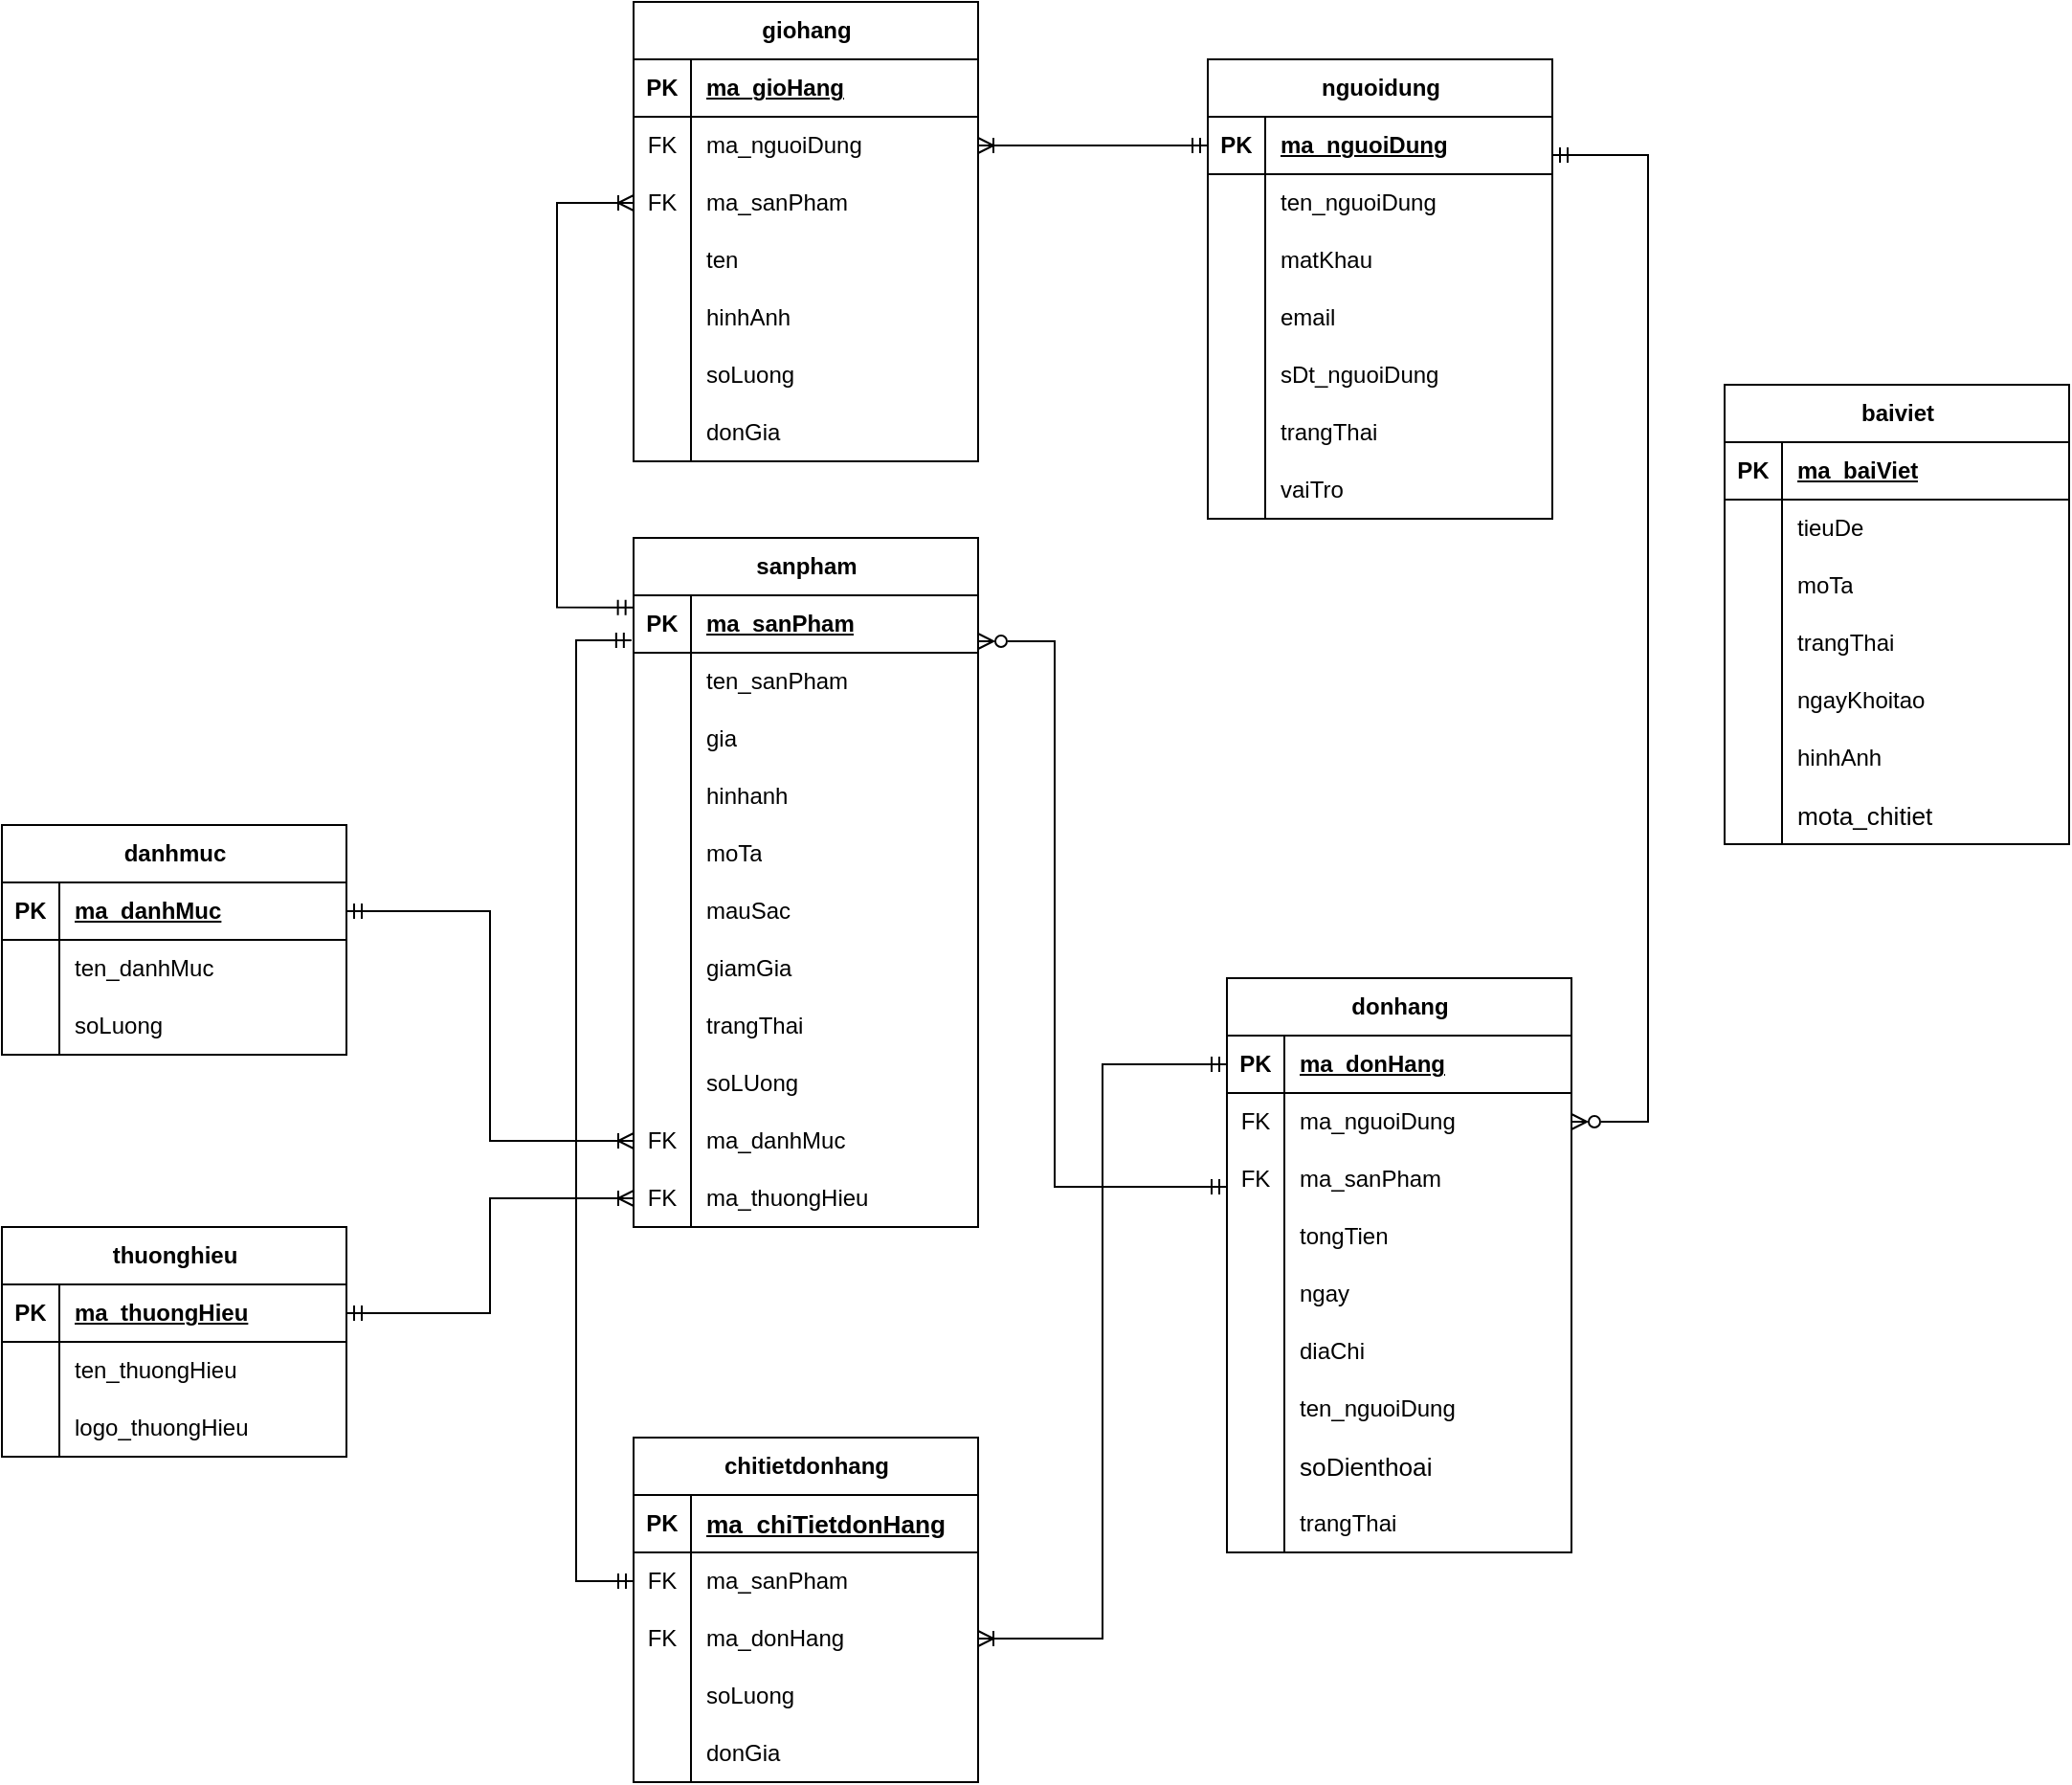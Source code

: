 <mxfile version="25.0.3">
  <diagram name="Page-1" id="OveNFFhjQ4v2aUgZirt0">
    <mxGraphModel dx="4521" dy="5280" grid="1" gridSize="10" guides="1" tooltips="1" connect="1" arrows="1" fold="1" page="1" pageScale="1" pageWidth="3300" pageHeight="4681" background="#FFFFFF" math="0" shadow="0">
      <root>
        <mxCell id="0" />
        <mxCell id="1" parent="0" />
        <mxCell id="tlLlg2_6XyaNK7lNqgiv-1" value="sanpham" style="shape=table;startSize=30;container=1;collapsible=1;childLayout=tableLayout;fixedRows=1;rowLines=0;fontStyle=1;align=center;resizeLast=1;html=1;" parent="1" vertex="1">
          <mxGeometry x="170" y="-70" width="180" height="360" as="geometry" />
        </mxCell>
        <mxCell id="tlLlg2_6XyaNK7lNqgiv-2" value="" style="shape=tableRow;horizontal=0;startSize=0;swimlaneHead=0;swimlaneBody=0;fillColor=none;collapsible=0;dropTarget=0;points=[[0,0.5],[1,0.5]];portConstraint=eastwest;top=0;left=0;right=0;bottom=1;" parent="tlLlg2_6XyaNK7lNqgiv-1" vertex="1">
          <mxGeometry y="30" width="180" height="30" as="geometry" />
        </mxCell>
        <mxCell id="tlLlg2_6XyaNK7lNqgiv-3" value="PK" style="shape=partialRectangle;connectable=0;fillColor=none;top=0;left=0;bottom=0;right=0;fontStyle=1;overflow=hidden;whiteSpace=wrap;html=1;" parent="tlLlg2_6XyaNK7lNqgiv-2" vertex="1">
          <mxGeometry width="30" height="30" as="geometry">
            <mxRectangle width="30" height="30" as="alternateBounds" />
          </mxGeometry>
        </mxCell>
        <mxCell id="tlLlg2_6XyaNK7lNqgiv-4" value="ma_sanPham" style="shape=partialRectangle;connectable=0;fillColor=none;top=0;left=0;bottom=0;right=0;align=left;spacingLeft=6;fontStyle=5;overflow=hidden;whiteSpace=wrap;html=1;" parent="tlLlg2_6XyaNK7lNqgiv-2" vertex="1">
          <mxGeometry x="30" width="150" height="30" as="geometry">
            <mxRectangle width="150" height="30" as="alternateBounds" />
          </mxGeometry>
        </mxCell>
        <mxCell id="tlLlg2_6XyaNK7lNqgiv-5" value="" style="shape=tableRow;horizontal=0;startSize=0;swimlaneHead=0;swimlaneBody=0;fillColor=none;collapsible=0;dropTarget=0;points=[[0,0.5],[1,0.5]];portConstraint=eastwest;top=0;left=0;right=0;bottom=0;" parent="tlLlg2_6XyaNK7lNqgiv-1" vertex="1">
          <mxGeometry y="60" width="180" height="30" as="geometry" />
        </mxCell>
        <mxCell id="tlLlg2_6XyaNK7lNqgiv-6" value="" style="shape=partialRectangle;connectable=0;fillColor=none;top=0;left=0;bottom=0;right=0;editable=1;overflow=hidden;whiteSpace=wrap;html=1;" parent="tlLlg2_6XyaNK7lNqgiv-5" vertex="1">
          <mxGeometry width="30" height="30" as="geometry">
            <mxRectangle width="30" height="30" as="alternateBounds" />
          </mxGeometry>
        </mxCell>
        <mxCell id="tlLlg2_6XyaNK7lNqgiv-7" value="ten_sanPham" style="shape=partialRectangle;connectable=0;fillColor=none;top=0;left=0;bottom=0;right=0;align=left;spacingLeft=6;overflow=hidden;whiteSpace=wrap;html=1;" parent="tlLlg2_6XyaNK7lNqgiv-5" vertex="1">
          <mxGeometry x="30" width="150" height="30" as="geometry">
            <mxRectangle width="150" height="30" as="alternateBounds" />
          </mxGeometry>
        </mxCell>
        <mxCell id="tlLlg2_6XyaNK7lNqgiv-8" value="" style="shape=tableRow;horizontal=0;startSize=0;swimlaneHead=0;swimlaneBody=0;fillColor=none;collapsible=0;dropTarget=0;points=[[0,0.5],[1,0.5]];portConstraint=eastwest;top=0;left=0;right=0;bottom=0;" parent="tlLlg2_6XyaNK7lNqgiv-1" vertex="1">
          <mxGeometry y="90" width="180" height="30" as="geometry" />
        </mxCell>
        <mxCell id="tlLlg2_6XyaNK7lNqgiv-9" value="" style="shape=partialRectangle;connectable=0;fillColor=none;top=0;left=0;bottom=0;right=0;editable=1;overflow=hidden;whiteSpace=wrap;html=1;" parent="tlLlg2_6XyaNK7lNqgiv-8" vertex="1">
          <mxGeometry width="30" height="30" as="geometry">
            <mxRectangle width="30" height="30" as="alternateBounds" />
          </mxGeometry>
        </mxCell>
        <mxCell id="tlLlg2_6XyaNK7lNqgiv-10" value="gia" style="shape=partialRectangle;connectable=0;fillColor=none;top=0;left=0;bottom=0;right=0;align=left;spacingLeft=6;overflow=hidden;whiteSpace=wrap;html=1;" parent="tlLlg2_6XyaNK7lNqgiv-8" vertex="1">
          <mxGeometry x="30" width="150" height="30" as="geometry">
            <mxRectangle width="150" height="30" as="alternateBounds" />
          </mxGeometry>
        </mxCell>
        <mxCell id="tlLlg2_6XyaNK7lNqgiv-11" value="" style="shape=tableRow;horizontal=0;startSize=0;swimlaneHead=0;swimlaneBody=0;fillColor=none;collapsible=0;dropTarget=0;points=[[0,0.5],[1,0.5]];portConstraint=eastwest;top=0;left=0;right=0;bottom=0;" parent="tlLlg2_6XyaNK7lNqgiv-1" vertex="1">
          <mxGeometry y="120" width="180" height="30" as="geometry" />
        </mxCell>
        <mxCell id="tlLlg2_6XyaNK7lNqgiv-12" value="" style="shape=partialRectangle;connectable=0;fillColor=none;top=0;left=0;bottom=0;right=0;editable=1;overflow=hidden;whiteSpace=wrap;html=1;" parent="tlLlg2_6XyaNK7lNqgiv-11" vertex="1">
          <mxGeometry width="30" height="30" as="geometry">
            <mxRectangle width="30" height="30" as="alternateBounds" />
          </mxGeometry>
        </mxCell>
        <mxCell id="tlLlg2_6XyaNK7lNqgiv-13" value="hinhanh" style="shape=partialRectangle;connectable=0;fillColor=none;top=0;left=0;bottom=0;right=0;align=left;spacingLeft=6;overflow=hidden;whiteSpace=wrap;html=1;" parent="tlLlg2_6XyaNK7lNqgiv-11" vertex="1">
          <mxGeometry x="30" width="150" height="30" as="geometry">
            <mxRectangle width="150" height="30" as="alternateBounds" />
          </mxGeometry>
        </mxCell>
        <mxCell id="tlLlg2_6XyaNK7lNqgiv-14" value="" style="shape=tableRow;horizontal=0;startSize=0;swimlaneHead=0;swimlaneBody=0;fillColor=none;collapsible=0;dropTarget=0;points=[[0,0.5],[1,0.5]];portConstraint=eastwest;top=0;left=0;right=0;bottom=0;" parent="tlLlg2_6XyaNK7lNqgiv-1" vertex="1">
          <mxGeometry y="150" width="180" height="30" as="geometry" />
        </mxCell>
        <mxCell id="tlLlg2_6XyaNK7lNqgiv-15" value="" style="shape=partialRectangle;connectable=0;fillColor=none;top=0;left=0;bottom=0;right=0;editable=1;overflow=hidden;whiteSpace=wrap;html=1;" parent="tlLlg2_6XyaNK7lNqgiv-14" vertex="1">
          <mxGeometry width="30" height="30" as="geometry">
            <mxRectangle width="30" height="30" as="alternateBounds" />
          </mxGeometry>
        </mxCell>
        <mxCell id="tlLlg2_6XyaNK7lNqgiv-16" value="moTa" style="shape=partialRectangle;connectable=0;fillColor=none;top=0;left=0;bottom=0;right=0;align=left;spacingLeft=6;overflow=hidden;whiteSpace=wrap;html=1;" parent="tlLlg2_6XyaNK7lNqgiv-14" vertex="1">
          <mxGeometry x="30" width="150" height="30" as="geometry">
            <mxRectangle width="150" height="30" as="alternateBounds" />
          </mxGeometry>
        </mxCell>
        <mxCell id="tlLlg2_6XyaNK7lNqgiv-17" value="" style="shape=tableRow;horizontal=0;startSize=0;swimlaneHead=0;swimlaneBody=0;fillColor=none;collapsible=0;dropTarget=0;points=[[0,0.5],[1,0.5]];portConstraint=eastwest;top=0;left=0;right=0;bottom=0;" parent="tlLlg2_6XyaNK7lNqgiv-1" vertex="1">
          <mxGeometry y="180" width="180" height="30" as="geometry" />
        </mxCell>
        <mxCell id="tlLlg2_6XyaNK7lNqgiv-18" value="" style="shape=partialRectangle;connectable=0;fillColor=none;top=0;left=0;bottom=0;right=0;editable=1;overflow=hidden;whiteSpace=wrap;html=1;" parent="tlLlg2_6XyaNK7lNqgiv-17" vertex="1">
          <mxGeometry width="30" height="30" as="geometry">
            <mxRectangle width="30" height="30" as="alternateBounds" />
          </mxGeometry>
        </mxCell>
        <mxCell id="tlLlg2_6XyaNK7lNqgiv-19" value="mauSac" style="shape=partialRectangle;connectable=0;fillColor=none;top=0;left=0;bottom=0;right=0;align=left;spacingLeft=6;overflow=hidden;whiteSpace=wrap;html=1;" parent="tlLlg2_6XyaNK7lNqgiv-17" vertex="1">
          <mxGeometry x="30" width="150" height="30" as="geometry">
            <mxRectangle width="150" height="30" as="alternateBounds" />
          </mxGeometry>
        </mxCell>
        <mxCell id="tlLlg2_6XyaNK7lNqgiv-20" style="shape=tableRow;horizontal=0;startSize=0;swimlaneHead=0;swimlaneBody=0;fillColor=none;collapsible=0;dropTarget=0;points=[[0,0.5],[1,0.5]];portConstraint=eastwest;top=0;left=0;right=0;bottom=0;" parent="tlLlg2_6XyaNK7lNqgiv-1" vertex="1">
          <mxGeometry y="210" width="180" height="30" as="geometry" />
        </mxCell>
        <mxCell id="tlLlg2_6XyaNK7lNqgiv-21" style="shape=partialRectangle;connectable=0;fillColor=none;top=0;left=0;bottom=0;right=0;editable=1;overflow=hidden;whiteSpace=wrap;html=1;" parent="tlLlg2_6XyaNK7lNqgiv-20" vertex="1">
          <mxGeometry width="30" height="30" as="geometry">
            <mxRectangle width="30" height="30" as="alternateBounds" />
          </mxGeometry>
        </mxCell>
        <mxCell id="tlLlg2_6XyaNK7lNqgiv-22" value="giamGia" style="shape=partialRectangle;connectable=0;fillColor=none;top=0;left=0;bottom=0;right=0;align=left;spacingLeft=6;overflow=hidden;whiteSpace=wrap;html=1;" parent="tlLlg2_6XyaNK7lNqgiv-20" vertex="1">
          <mxGeometry x="30" width="150" height="30" as="geometry">
            <mxRectangle width="150" height="30" as="alternateBounds" />
          </mxGeometry>
        </mxCell>
        <mxCell id="tlLlg2_6XyaNK7lNqgiv-23" style="shape=tableRow;horizontal=0;startSize=0;swimlaneHead=0;swimlaneBody=0;fillColor=none;collapsible=0;dropTarget=0;points=[[0,0.5],[1,0.5]];portConstraint=eastwest;top=0;left=0;right=0;bottom=0;" parent="tlLlg2_6XyaNK7lNqgiv-1" vertex="1">
          <mxGeometry y="240" width="180" height="30" as="geometry" />
        </mxCell>
        <mxCell id="tlLlg2_6XyaNK7lNqgiv-24" style="shape=partialRectangle;connectable=0;fillColor=none;top=0;left=0;bottom=0;right=0;editable=1;overflow=hidden;whiteSpace=wrap;html=1;" parent="tlLlg2_6XyaNK7lNqgiv-23" vertex="1">
          <mxGeometry width="30" height="30" as="geometry">
            <mxRectangle width="30" height="30" as="alternateBounds" />
          </mxGeometry>
        </mxCell>
        <mxCell id="tlLlg2_6XyaNK7lNqgiv-25" value="trangThai" style="shape=partialRectangle;connectable=0;fillColor=none;top=0;left=0;bottom=0;right=0;align=left;spacingLeft=6;overflow=hidden;whiteSpace=wrap;html=1;" parent="tlLlg2_6XyaNK7lNqgiv-23" vertex="1">
          <mxGeometry x="30" width="150" height="30" as="geometry">
            <mxRectangle width="150" height="30" as="alternateBounds" />
          </mxGeometry>
        </mxCell>
        <mxCell id="tlLlg2_6XyaNK7lNqgiv-26" style="shape=tableRow;horizontal=0;startSize=0;swimlaneHead=0;swimlaneBody=0;fillColor=none;collapsible=0;dropTarget=0;points=[[0,0.5],[1,0.5]];portConstraint=eastwest;top=0;left=0;right=0;bottom=0;" parent="tlLlg2_6XyaNK7lNqgiv-1" vertex="1">
          <mxGeometry y="270" width="180" height="30" as="geometry" />
        </mxCell>
        <mxCell id="tlLlg2_6XyaNK7lNqgiv-27" style="shape=partialRectangle;connectable=0;fillColor=none;top=0;left=0;bottom=0;right=0;editable=1;overflow=hidden;whiteSpace=wrap;html=1;" parent="tlLlg2_6XyaNK7lNqgiv-26" vertex="1">
          <mxGeometry width="30" height="30" as="geometry">
            <mxRectangle width="30" height="30" as="alternateBounds" />
          </mxGeometry>
        </mxCell>
        <mxCell id="tlLlg2_6XyaNK7lNqgiv-28" value="soLUong" style="shape=partialRectangle;connectable=0;fillColor=none;top=0;left=0;bottom=0;right=0;align=left;spacingLeft=6;overflow=hidden;whiteSpace=wrap;html=1;" parent="tlLlg2_6XyaNK7lNqgiv-26" vertex="1">
          <mxGeometry x="30" width="150" height="30" as="geometry">
            <mxRectangle width="150" height="30" as="alternateBounds" />
          </mxGeometry>
        </mxCell>
        <mxCell id="tlLlg2_6XyaNK7lNqgiv-29" value="" style="shape=tableRow;horizontal=0;startSize=0;swimlaneHead=0;swimlaneBody=0;fillColor=none;collapsible=0;dropTarget=0;points=[[0,0.5],[1,0.5]];portConstraint=eastwest;top=0;left=0;right=0;bottom=0;" parent="tlLlg2_6XyaNK7lNqgiv-1" vertex="1">
          <mxGeometry y="300" width="180" height="30" as="geometry" />
        </mxCell>
        <mxCell id="tlLlg2_6XyaNK7lNqgiv-30" value="FK" style="shape=partialRectangle;connectable=0;fillColor=none;top=0;left=0;bottom=0;right=0;editable=1;overflow=hidden;whiteSpace=wrap;html=1;" parent="tlLlg2_6XyaNK7lNqgiv-29" vertex="1">
          <mxGeometry width="30" height="30" as="geometry">
            <mxRectangle width="30" height="30" as="alternateBounds" />
          </mxGeometry>
        </mxCell>
        <mxCell id="tlLlg2_6XyaNK7lNqgiv-31" value="ma_danhMuc" style="shape=partialRectangle;connectable=0;fillColor=none;top=0;left=0;bottom=0;right=0;align=left;spacingLeft=6;overflow=hidden;whiteSpace=wrap;html=1;" parent="tlLlg2_6XyaNK7lNqgiv-29" vertex="1">
          <mxGeometry x="30" width="150" height="30" as="geometry">
            <mxRectangle width="150" height="30" as="alternateBounds" />
          </mxGeometry>
        </mxCell>
        <mxCell id="tlLlg2_6XyaNK7lNqgiv-32" style="shape=tableRow;horizontal=0;startSize=0;swimlaneHead=0;swimlaneBody=0;fillColor=none;collapsible=0;dropTarget=0;points=[[0,0.5],[1,0.5]];portConstraint=eastwest;top=0;left=0;right=0;bottom=0;" parent="tlLlg2_6XyaNK7lNqgiv-1" vertex="1">
          <mxGeometry y="330" width="180" height="30" as="geometry" />
        </mxCell>
        <mxCell id="tlLlg2_6XyaNK7lNqgiv-33" value="FK" style="shape=partialRectangle;connectable=0;fillColor=none;top=0;left=0;bottom=0;right=0;editable=1;overflow=hidden;whiteSpace=wrap;html=1;" parent="tlLlg2_6XyaNK7lNqgiv-32" vertex="1">
          <mxGeometry width="30" height="30" as="geometry">
            <mxRectangle width="30" height="30" as="alternateBounds" />
          </mxGeometry>
        </mxCell>
        <mxCell id="tlLlg2_6XyaNK7lNqgiv-34" value="ma_thuongHieu" style="shape=partialRectangle;connectable=0;fillColor=none;top=0;left=0;bottom=0;right=0;align=left;spacingLeft=6;overflow=hidden;whiteSpace=wrap;html=1;" parent="tlLlg2_6XyaNK7lNqgiv-32" vertex="1">
          <mxGeometry x="30" width="150" height="30" as="geometry">
            <mxRectangle width="150" height="30" as="alternateBounds" />
          </mxGeometry>
        </mxCell>
        <mxCell id="tlLlg2_6XyaNK7lNqgiv-35" value="danhmuc" style="shape=table;startSize=30;container=1;collapsible=1;childLayout=tableLayout;fixedRows=1;rowLines=0;fontStyle=1;align=center;resizeLast=1;html=1;" parent="1" vertex="1">
          <mxGeometry x="-160" y="80" width="180" height="120" as="geometry" />
        </mxCell>
        <mxCell id="tlLlg2_6XyaNK7lNqgiv-36" value="" style="shape=tableRow;horizontal=0;startSize=0;swimlaneHead=0;swimlaneBody=0;fillColor=none;collapsible=0;dropTarget=0;points=[[0,0.5],[1,0.5]];portConstraint=eastwest;top=0;left=0;right=0;bottom=1;" parent="tlLlg2_6XyaNK7lNqgiv-35" vertex="1">
          <mxGeometry y="30" width="180" height="30" as="geometry" />
        </mxCell>
        <mxCell id="tlLlg2_6XyaNK7lNqgiv-37" value="PK" style="shape=partialRectangle;connectable=0;fillColor=none;top=0;left=0;bottom=0;right=0;fontStyle=1;overflow=hidden;whiteSpace=wrap;html=1;" parent="tlLlg2_6XyaNK7lNqgiv-36" vertex="1">
          <mxGeometry width="30" height="30" as="geometry">
            <mxRectangle width="30" height="30" as="alternateBounds" />
          </mxGeometry>
        </mxCell>
        <mxCell id="tlLlg2_6XyaNK7lNqgiv-38" value="ma_danhMuc" style="shape=partialRectangle;connectable=0;fillColor=none;top=0;left=0;bottom=0;right=0;align=left;spacingLeft=6;fontStyle=5;overflow=hidden;whiteSpace=wrap;html=1;" parent="tlLlg2_6XyaNK7lNqgiv-36" vertex="1">
          <mxGeometry x="30" width="150" height="30" as="geometry">
            <mxRectangle width="150" height="30" as="alternateBounds" />
          </mxGeometry>
        </mxCell>
        <mxCell id="tlLlg2_6XyaNK7lNqgiv-42" value="" style="shape=tableRow;horizontal=0;startSize=0;swimlaneHead=0;swimlaneBody=0;fillColor=none;collapsible=0;dropTarget=0;points=[[0,0.5],[1,0.5]];portConstraint=eastwest;top=0;left=0;right=0;bottom=0;" parent="tlLlg2_6XyaNK7lNqgiv-35" vertex="1">
          <mxGeometry y="60" width="180" height="30" as="geometry" />
        </mxCell>
        <mxCell id="tlLlg2_6XyaNK7lNqgiv-43" value="" style="shape=partialRectangle;connectable=0;fillColor=none;top=0;left=0;bottom=0;right=0;editable=1;overflow=hidden;whiteSpace=wrap;html=1;" parent="tlLlg2_6XyaNK7lNqgiv-42" vertex="1">
          <mxGeometry width="30" height="30" as="geometry">
            <mxRectangle width="30" height="30" as="alternateBounds" />
          </mxGeometry>
        </mxCell>
        <mxCell id="tlLlg2_6XyaNK7lNqgiv-44" value="ten_danhMuc" style="shape=partialRectangle;connectable=0;fillColor=none;top=0;left=0;bottom=0;right=0;align=left;spacingLeft=6;overflow=hidden;whiteSpace=wrap;html=1;" parent="tlLlg2_6XyaNK7lNqgiv-42" vertex="1">
          <mxGeometry x="30" width="150" height="30" as="geometry">
            <mxRectangle width="150" height="30" as="alternateBounds" />
          </mxGeometry>
        </mxCell>
        <mxCell id="tlLlg2_6XyaNK7lNqgiv-45" value="" style="shape=tableRow;horizontal=0;startSize=0;swimlaneHead=0;swimlaneBody=0;fillColor=none;collapsible=0;dropTarget=0;points=[[0,0.5],[1,0.5]];portConstraint=eastwest;top=0;left=0;right=0;bottom=0;" parent="tlLlg2_6XyaNK7lNqgiv-35" vertex="1">
          <mxGeometry y="90" width="180" height="30" as="geometry" />
        </mxCell>
        <mxCell id="tlLlg2_6XyaNK7lNqgiv-46" value="" style="shape=partialRectangle;connectable=0;fillColor=none;top=0;left=0;bottom=0;right=0;editable=1;overflow=hidden;whiteSpace=wrap;html=1;" parent="tlLlg2_6XyaNK7lNqgiv-45" vertex="1">
          <mxGeometry width="30" height="30" as="geometry">
            <mxRectangle width="30" height="30" as="alternateBounds" />
          </mxGeometry>
        </mxCell>
        <mxCell id="tlLlg2_6XyaNK7lNqgiv-47" value="soLuong" style="shape=partialRectangle;connectable=0;fillColor=none;top=0;left=0;bottom=0;right=0;align=left;spacingLeft=6;overflow=hidden;whiteSpace=wrap;html=1;" parent="tlLlg2_6XyaNK7lNqgiv-45" vertex="1">
          <mxGeometry x="30" width="150" height="30" as="geometry">
            <mxRectangle width="150" height="30" as="alternateBounds" />
          </mxGeometry>
        </mxCell>
        <mxCell id="tlLlg2_6XyaNK7lNqgiv-51" value="chitietdonhang" style="shape=table;startSize=30;container=1;collapsible=1;childLayout=tableLayout;fixedRows=1;rowLines=0;fontStyle=1;align=center;resizeLast=1;html=1;" parent="1" vertex="1">
          <mxGeometry x="170" y="400" width="180" height="180" as="geometry" />
        </mxCell>
        <mxCell id="tlLlg2_6XyaNK7lNqgiv-52" value="" style="shape=tableRow;horizontal=0;startSize=0;swimlaneHead=0;swimlaneBody=0;fillColor=none;collapsible=0;dropTarget=0;points=[[0,0.5],[1,0.5]];portConstraint=eastwest;top=0;left=0;right=0;bottom=1;" parent="tlLlg2_6XyaNK7lNqgiv-51" vertex="1">
          <mxGeometry y="30" width="180" height="30" as="geometry" />
        </mxCell>
        <mxCell id="tlLlg2_6XyaNK7lNqgiv-53" value="PK" style="shape=partialRectangle;connectable=0;fillColor=none;top=0;left=0;bottom=0;right=0;fontStyle=1;overflow=hidden;whiteSpace=wrap;html=1;" parent="tlLlg2_6XyaNK7lNqgiv-52" vertex="1">
          <mxGeometry width="30" height="30" as="geometry">
            <mxRectangle width="30" height="30" as="alternateBounds" />
          </mxGeometry>
        </mxCell>
        <mxCell id="tlLlg2_6XyaNK7lNqgiv-54" value="&lt;span style=&quot;font-family: sans-serif; font-size: 13.12px; text-wrap-mode: nowrap; background-color: rgb(255, 255, 255);&quot;&gt;ma_chiTietdonHang&lt;/span&gt;" style="shape=partialRectangle;connectable=0;fillColor=none;top=0;left=0;bottom=0;right=0;align=left;spacingLeft=6;fontStyle=5;overflow=hidden;whiteSpace=wrap;html=1;" parent="tlLlg2_6XyaNK7lNqgiv-52" vertex="1">
          <mxGeometry x="30" width="150" height="30" as="geometry">
            <mxRectangle width="150" height="30" as="alternateBounds" />
          </mxGeometry>
        </mxCell>
        <mxCell id="tlLlg2_6XyaNK7lNqgiv-55" value="" style="shape=tableRow;horizontal=0;startSize=0;swimlaneHead=0;swimlaneBody=0;fillColor=none;collapsible=0;dropTarget=0;points=[[0,0.5],[1,0.5]];portConstraint=eastwest;top=0;left=0;right=0;bottom=0;" parent="tlLlg2_6XyaNK7lNqgiv-51" vertex="1">
          <mxGeometry y="60" width="180" height="30" as="geometry" />
        </mxCell>
        <mxCell id="tlLlg2_6XyaNK7lNqgiv-56" value="FK" style="shape=partialRectangle;connectable=0;fillColor=none;top=0;left=0;bottom=0;right=0;editable=1;overflow=hidden;whiteSpace=wrap;html=1;" parent="tlLlg2_6XyaNK7lNqgiv-55" vertex="1">
          <mxGeometry width="30" height="30" as="geometry">
            <mxRectangle width="30" height="30" as="alternateBounds" />
          </mxGeometry>
        </mxCell>
        <mxCell id="tlLlg2_6XyaNK7lNqgiv-57" value="ma_sanPham" style="shape=partialRectangle;connectable=0;fillColor=none;top=0;left=0;bottom=0;right=0;align=left;spacingLeft=6;overflow=hidden;whiteSpace=wrap;html=1;" parent="tlLlg2_6XyaNK7lNqgiv-55" vertex="1">
          <mxGeometry x="30" width="150" height="30" as="geometry">
            <mxRectangle width="150" height="30" as="alternateBounds" />
          </mxGeometry>
        </mxCell>
        <mxCell id="tlLlg2_6XyaNK7lNqgiv-58" value="" style="shape=tableRow;horizontal=0;startSize=0;swimlaneHead=0;swimlaneBody=0;fillColor=none;collapsible=0;dropTarget=0;points=[[0,0.5],[1,0.5]];portConstraint=eastwest;top=0;left=0;right=0;bottom=0;" parent="tlLlg2_6XyaNK7lNqgiv-51" vertex="1">
          <mxGeometry y="90" width="180" height="30" as="geometry" />
        </mxCell>
        <mxCell id="tlLlg2_6XyaNK7lNqgiv-59" value="FK" style="shape=partialRectangle;connectable=0;fillColor=none;top=0;left=0;bottom=0;right=0;editable=1;overflow=hidden;whiteSpace=wrap;html=1;" parent="tlLlg2_6XyaNK7lNqgiv-58" vertex="1">
          <mxGeometry width="30" height="30" as="geometry">
            <mxRectangle width="30" height="30" as="alternateBounds" />
          </mxGeometry>
        </mxCell>
        <mxCell id="tlLlg2_6XyaNK7lNqgiv-60" value="ma_donHang" style="shape=partialRectangle;connectable=0;fillColor=none;top=0;left=0;bottom=0;right=0;align=left;spacingLeft=6;overflow=hidden;whiteSpace=wrap;html=1;" parent="tlLlg2_6XyaNK7lNqgiv-58" vertex="1">
          <mxGeometry x="30" width="150" height="30" as="geometry">
            <mxRectangle width="150" height="30" as="alternateBounds" />
          </mxGeometry>
        </mxCell>
        <mxCell id="tlLlg2_6XyaNK7lNqgiv-61" value="" style="shape=tableRow;horizontal=0;startSize=0;swimlaneHead=0;swimlaneBody=0;fillColor=none;collapsible=0;dropTarget=0;points=[[0,0.5],[1,0.5]];portConstraint=eastwest;top=0;left=0;right=0;bottom=0;" parent="tlLlg2_6XyaNK7lNqgiv-51" vertex="1">
          <mxGeometry y="120" width="180" height="30" as="geometry" />
        </mxCell>
        <mxCell id="tlLlg2_6XyaNK7lNqgiv-62" value="" style="shape=partialRectangle;connectable=0;fillColor=none;top=0;left=0;bottom=0;right=0;editable=1;overflow=hidden;whiteSpace=wrap;html=1;" parent="tlLlg2_6XyaNK7lNqgiv-61" vertex="1">
          <mxGeometry width="30" height="30" as="geometry">
            <mxRectangle width="30" height="30" as="alternateBounds" />
          </mxGeometry>
        </mxCell>
        <mxCell id="tlLlg2_6XyaNK7lNqgiv-63" value="soLuong" style="shape=partialRectangle;connectable=0;fillColor=none;top=0;left=0;bottom=0;right=0;align=left;spacingLeft=6;overflow=hidden;whiteSpace=wrap;html=1;" parent="tlLlg2_6XyaNK7lNqgiv-61" vertex="1">
          <mxGeometry x="30" width="150" height="30" as="geometry">
            <mxRectangle width="150" height="30" as="alternateBounds" />
          </mxGeometry>
        </mxCell>
        <mxCell id="tlLlg2_6XyaNK7lNqgiv-64" value="" style="shape=tableRow;horizontal=0;startSize=0;swimlaneHead=0;swimlaneBody=0;fillColor=none;collapsible=0;dropTarget=0;points=[[0,0.5],[1,0.5]];portConstraint=eastwest;top=0;left=0;right=0;bottom=0;" parent="tlLlg2_6XyaNK7lNqgiv-51" vertex="1">
          <mxGeometry y="150" width="180" height="30" as="geometry" />
        </mxCell>
        <mxCell id="tlLlg2_6XyaNK7lNqgiv-65" value="" style="shape=partialRectangle;connectable=0;fillColor=none;top=0;left=0;bottom=0;right=0;editable=1;overflow=hidden;whiteSpace=wrap;html=1;" parent="tlLlg2_6XyaNK7lNqgiv-64" vertex="1">
          <mxGeometry width="30" height="30" as="geometry">
            <mxRectangle width="30" height="30" as="alternateBounds" />
          </mxGeometry>
        </mxCell>
        <mxCell id="tlLlg2_6XyaNK7lNqgiv-66" value="donGia" style="shape=partialRectangle;connectable=0;fillColor=none;top=0;left=0;bottom=0;right=0;align=left;spacingLeft=6;overflow=hidden;whiteSpace=wrap;html=1;" parent="tlLlg2_6XyaNK7lNqgiv-64" vertex="1">
          <mxGeometry x="30" width="150" height="30" as="geometry">
            <mxRectangle width="150" height="30" as="alternateBounds" />
          </mxGeometry>
        </mxCell>
        <mxCell id="tlLlg2_6XyaNK7lNqgiv-67" value="nguoidung" style="shape=table;startSize=30;container=1;collapsible=1;childLayout=tableLayout;fixedRows=1;rowLines=0;fontStyle=1;align=center;resizeLast=1;html=1;" parent="1" vertex="1">
          <mxGeometry x="470" y="-320" width="180" height="240" as="geometry" />
        </mxCell>
        <mxCell id="tlLlg2_6XyaNK7lNqgiv-68" value="" style="shape=tableRow;horizontal=0;startSize=0;swimlaneHead=0;swimlaneBody=0;fillColor=none;collapsible=0;dropTarget=0;points=[[0,0.5],[1,0.5]];portConstraint=eastwest;top=0;left=0;right=0;bottom=1;" parent="tlLlg2_6XyaNK7lNqgiv-67" vertex="1">
          <mxGeometry y="30" width="180" height="30" as="geometry" />
        </mxCell>
        <mxCell id="tlLlg2_6XyaNK7lNqgiv-69" value="PK" style="shape=partialRectangle;connectable=0;fillColor=none;top=0;left=0;bottom=0;right=0;fontStyle=1;overflow=hidden;whiteSpace=wrap;html=1;" parent="tlLlg2_6XyaNK7lNqgiv-68" vertex="1">
          <mxGeometry width="30" height="30" as="geometry">
            <mxRectangle width="30" height="30" as="alternateBounds" />
          </mxGeometry>
        </mxCell>
        <mxCell id="tlLlg2_6XyaNK7lNqgiv-70" value="ma_nguoiDung" style="shape=partialRectangle;connectable=0;fillColor=none;top=0;left=0;bottom=0;right=0;align=left;spacingLeft=6;fontStyle=5;overflow=hidden;whiteSpace=wrap;html=1;" parent="tlLlg2_6XyaNK7lNqgiv-68" vertex="1">
          <mxGeometry x="30" width="150" height="30" as="geometry">
            <mxRectangle width="150" height="30" as="alternateBounds" />
          </mxGeometry>
        </mxCell>
        <mxCell id="tlLlg2_6XyaNK7lNqgiv-71" value="" style="shape=tableRow;horizontal=0;startSize=0;swimlaneHead=0;swimlaneBody=0;fillColor=none;collapsible=0;dropTarget=0;points=[[0,0.5],[1,0.5]];portConstraint=eastwest;top=0;left=0;right=0;bottom=0;" parent="tlLlg2_6XyaNK7lNqgiv-67" vertex="1">
          <mxGeometry y="60" width="180" height="30" as="geometry" />
        </mxCell>
        <mxCell id="tlLlg2_6XyaNK7lNqgiv-72" value="" style="shape=partialRectangle;connectable=0;fillColor=none;top=0;left=0;bottom=0;right=0;editable=1;overflow=hidden;whiteSpace=wrap;html=1;" parent="tlLlg2_6XyaNK7lNqgiv-71" vertex="1">
          <mxGeometry width="30" height="30" as="geometry">
            <mxRectangle width="30" height="30" as="alternateBounds" />
          </mxGeometry>
        </mxCell>
        <mxCell id="tlLlg2_6XyaNK7lNqgiv-73" value="ten_nguoiDung" style="shape=partialRectangle;connectable=0;fillColor=none;top=0;left=0;bottom=0;right=0;align=left;spacingLeft=6;overflow=hidden;whiteSpace=wrap;html=1;" parent="tlLlg2_6XyaNK7lNqgiv-71" vertex="1">
          <mxGeometry x="30" width="150" height="30" as="geometry">
            <mxRectangle width="150" height="30" as="alternateBounds" />
          </mxGeometry>
        </mxCell>
        <mxCell id="tlLlg2_6XyaNK7lNqgiv-74" value="" style="shape=tableRow;horizontal=0;startSize=0;swimlaneHead=0;swimlaneBody=0;fillColor=none;collapsible=0;dropTarget=0;points=[[0,0.5],[1,0.5]];portConstraint=eastwest;top=0;left=0;right=0;bottom=0;" parent="tlLlg2_6XyaNK7lNqgiv-67" vertex="1">
          <mxGeometry y="90" width="180" height="30" as="geometry" />
        </mxCell>
        <mxCell id="tlLlg2_6XyaNK7lNqgiv-75" value="" style="shape=partialRectangle;connectable=0;fillColor=none;top=0;left=0;bottom=0;right=0;editable=1;overflow=hidden;whiteSpace=wrap;html=1;" parent="tlLlg2_6XyaNK7lNqgiv-74" vertex="1">
          <mxGeometry width="30" height="30" as="geometry">
            <mxRectangle width="30" height="30" as="alternateBounds" />
          </mxGeometry>
        </mxCell>
        <mxCell id="tlLlg2_6XyaNK7lNqgiv-76" value="matKhau" style="shape=partialRectangle;connectable=0;fillColor=none;top=0;left=0;bottom=0;right=0;align=left;spacingLeft=6;overflow=hidden;whiteSpace=wrap;html=1;" parent="tlLlg2_6XyaNK7lNqgiv-74" vertex="1">
          <mxGeometry x="30" width="150" height="30" as="geometry">
            <mxRectangle width="150" height="30" as="alternateBounds" />
          </mxGeometry>
        </mxCell>
        <mxCell id="tlLlg2_6XyaNK7lNqgiv-77" value="" style="shape=tableRow;horizontal=0;startSize=0;swimlaneHead=0;swimlaneBody=0;fillColor=none;collapsible=0;dropTarget=0;points=[[0,0.5],[1,0.5]];portConstraint=eastwest;top=0;left=0;right=0;bottom=0;" parent="tlLlg2_6XyaNK7lNqgiv-67" vertex="1">
          <mxGeometry y="120" width="180" height="30" as="geometry" />
        </mxCell>
        <mxCell id="tlLlg2_6XyaNK7lNqgiv-78" value="" style="shape=partialRectangle;connectable=0;fillColor=none;top=0;left=0;bottom=0;right=0;editable=1;overflow=hidden;whiteSpace=wrap;html=1;" parent="tlLlg2_6XyaNK7lNqgiv-77" vertex="1">
          <mxGeometry width="30" height="30" as="geometry">
            <mxRectangle width="30" height="30" as="alternateBounds" />
          </mxGeometry>
        </mxCell>
        <mxCell id="tlLlg2_6XyaNK7lNqgiv-79" value="email" style="shape=partialRectangle;connectable=0;fillColor=none;top=0;left=0;bottom=0;right=0;align=left;spacingLeft=6;overflow=hidden;whiteSpace=wrap;html=1;" parent="tlLlg2_6XyaNK7lNqgiv-77" vertex="1">
          <mxGeometry x="30" width="150" height="30" as="geometry">
            <mxRectangle width="150" height="30" as="alternateBounds" />
          </mxGeometry>
        </mxCell>
        <mxCell id="tlLlg2_6XyaNK7lNqgiv-80" value="" style="shape=tableRow;horizontal=0;startSize=0;swimlaneHead=0;swimlaneBody=0;fillColor=none;collapsible=0;dropTarget=0;points=[[0,0.5],[1,0.5]];portConstraint=eastwest;top=0;left=0;right=0;bottom=0;" parent="tlLlg2_6XyaNK7lNqgiv-67" vertex="1">
          <mxGeometry y="150" width="180" height="30" as="geometry" />
        </mxCell>
        <mxCell id="tlLlg2_6XyaNK7lNqgiv-81" value="" style="shape=partialRectangle;connectable=0;fillColor=none;top=0;left=0;bottom=0;right=0;editable=1;overflow=hidden;whiteSpace=wrap;html=1;" parent="tlLlg2_6XyaNK7lNqgiv-80" vertex="1">
          <mxGeometry width="30" height="30" as="geometry">
            <mxRectangle width="30" height="30" as="alternateBounds" />
          </mxGeometry>
        </mxCell>
        <mxCell id="tlLlg2_6XyaNK7lNqgiv-82" value="sDt_nguoiDung" style="shape=partialRectangle;connectable=0;fillColor=none;top=0;left=0;bottom=0;right=0;align=left;spacingLeft=6;overflow=hidden;whiteSpace=wrap;html=1;" parent="tlLlg2_6XyaNK7lNqgiv-80" vertex="1">
          <mxGeometry x="30" width="150" height="30" as="geometry">
            <mxRectangle width="150" height="30" as="alternateBounds" />
          </mxGeometry>
        </mxCell>
        <mxCell id="tlLlg2_6XyaNK7lNqgiv-83" value="" style="shape=tableRow;horizontal=0;startSize=0;swimlaneHead=0;swimlaneBody=0;fillColor=none;collapsible=0;dropTarget=0;points=[[0,0.5],[1,0.5]];portConstraint=eastwest;top=0;left=0;right=0;bottom=0;" parent="tlLlg2_6XyaNK7lNqgiv-67" vertex="1">
          <mxGeometry y="180" width="180" height="30" as="geometry" />
        </mxCell>
        <mxCell id="tlLlg2_6XyaNK7lNqgiv-84" value="" style="shape=partialRectangle;connectable=0;fillColor=none;top=0;left=0;bottom=0;right=0;editable=1;overflow=hidden;whiteSpace=wrap;html=1;" parent="tlLlg2_6XyaNK7lNqgiv-83" vertex="1">
          <mxGeometry width="30" height="30" as="geometry">
            <mxRectangle width="30" height="30" as="alternateBounds" />
          </mxGeometry>
        </mxCell>
        <mxCell id="tlLlg2_6XyaNK7lNqgiv-85" value="trangThai" style="shape=partialRectangle;connectable=0;fillColor=none;top=0;left=0;bottom=0;right=0;align=left;spacingLeft=6;overflow=hidden;whiteSpace=wrap;html=1;" parent="tlLlg2_6XyaNK7lNqgiv-83" vertex="1">
          <mxGeometry x="30" width="150" height="30" as="geometry">
            <mxRectangle width="150" height="30" as="alternateBounds" />
          </mxGeometry>
        </mxCell>
        <mxCell id="tlLlg2_6XyaNK7lNqgiv-86" style="shape=tableRow;horizontal=0;startSize=0;swimlaneHead=0;swimlaneBody=0;fillColor=none;collapsible=0;dropTarget=0;points=[[0,0.5],[1,0.5]];portConstraint=eastwest;top=0;left=0;right=0;bottom=0;" parent="tlLlg2_6XyaNK7lNqgiv-67" vertex="1">
          <mxGeometry y="210" width="180" height="30" as="geometry" />
        </mxCell>
        <mxCell id="tlLlg2_6XyaNK7lNqgiv-87" style="shape=partialRectangle;connectable=0;fillColor=none;top=0;left=0;bottom=0;right=0;editable=1;overflow=hidden;whiteSpace=wrap;html=1;" parent="tlLlg2_6XyaNK7lNqgiv-86" vertex="1">
          <mxGeometry width="30" height="30" as="geometry">
            <mxRectangle width="30" height="30" as="alternateBounds" />
          </mxGeometry>
        </mxCell>
        <mxCell id="tlLlg2_6XyaNK7lNqgiv-88" value="vaiTro" style="shape=partialRectangle;connectable=0;fillColor=none;top=0;left=0;bottom=0;right=0;align=left;spacingLeft=6;overflow=hidden;whiteSpace=wrap;html=1;" parent="tlLlg2_6XyaNK7lNqgiv-86" vertex="1">
          <mxGeometry x="30" width="150" height="30" as="geometry">
            <mxRectangle width="150" height="30" as="alternateBounds" />
          </mxGeometry>
        </mxCell>
        <mxCell id="tlLlg2_6XyaNK7lNqgiv-89" value="giohang" style="shape=table;startSize=30;container=1;collapsible=1;childLayout=tableLayout;fixedRows=1;rowLines=0;fontStyle=1;align=center;resizeLast=1;html=1;" parent="1" vertex="1">
          <mxGeometry x="170" y="-350" width="180" height="240" as="geometry" />
        </mxCell>
        <mxCell id="tlLlg2_6XyaNK7lNqgiv-90" value="" style="shape=tableRow;horizontal=0;startSize=0;swimlaneHead=0;swimlaneBody=0;fillColor=none;collapsible=0;dropTarget=0;points=[[0,0.5],[1,0.5]];portConstraint=eastwest;top=0;left=0;right=0;bottom=1;" parent="tlLlg2_6XyaNK7lNqgiv-89" vertex="1">
          <mxGeometry y="30" width="180" height="30" as="geometry" />
        </mxCell>
        <mxCell id="tlLlg2_6XyaNK7lNqgiv-91" value="PK" style="shape=partialRectangle;connectable=0;fillColor=none;top=0;left=0;bottom=0;right=0;fontStyle=1;overflow=hidden;whiteSpace=wrap;html=1;" parent="tlLlg2_6XyaNK7lNqgiv-90" vertex="1">
          <mxGeometry width="30" height="30" as="geometry">
            <mxRectangle width="30" height="30" as="alternateBounds" />
          </mxGeometry>
        </mxCell>
        <mxCell id="tlLlg2_6XyaNK7lNqgiv-92" value="ma_gioHang" style="shape=partialRectangle;connectable=0;fillColor=none;top=0;left=0;bottom=0;right=0;align=left;spacingLeft=6;fontStyle=5;overflow=hidden;whiteSpace=wrap;html=1;" parent="tlLlg2_6XyaNK7lNqgiv-90" vertex="1">
          <mxGeometry x="30" width="150" height="30" as="geometry">
            <mxRectangle width="150" height="30" as="alternateBounds" />
          </mxGeometry>
        </mxCell>
        <mxCell id="tlLlg2_6XyaNK7lNqgiv-93" style="shape=tableRow;horizontal=0;startSize=0;swimlaneHead=0;swimlaneBody=0;fillColor=none;collapsible=0;dropTarget=0;points=[[0,0.5],[1,0.5]];portConstraint=eastwest;top=0;left=0;right=0;bottom=0;" parent="tlLlg2_6XyaNK7lNqgiv-89" vertex="1">
          <mxGeometry y="60" width="180" height="30" as="geometry" />
        </mxCell>
        <mxCell id="tlLlg2_6XyaNK7lNqgiv-94" value="FK" style="shape=partialRectangle;connectable=0;fillColor=none;top=0;left=0;bottom=0;right=0;editable=1;overflow=hidden;whiteSpace=wrap;html=1;" parent="tlLlg2_6XyaNK7lNqgiv-93" vertex="1">
          <mxGeometry width="30" height="30" as="geometry">
            <mxRectangle width="30" height="30" as="alternateBounds" />
          </mxGeometry>
        </mxCell>
        <mxCell id="tlLlg2_6XyaNK7lNqgiv-95" value="ma_nguoiDung" style="shape=partialRectangle;connectable=0;fillColor=none;top=0;left=0;bottom=0;right=0;align=left;spacingLeft=6;overflow=hidden;whiteSpace=wrap;html=1;" parent="tlLlg2_6XyaNK7lNqgiv-93" vertex="1">
          <mxGeometry x="30" width="150" height="30" as="geometry">
            <mxRectangle width="150" height="30" as="alternateBounds" />
          </mxGeometry>
        </mxCell>
        <mxCell id="tlLlg2_6XyaNK7lNqgiv-96" value="" style="shape=tableRow;horizontal=0;startSize=0;swimlaneHead=0;swimlaneBody=0;fillColor=none;collapsible=0;dropTarget=0;points=[[0,0.5],[1,0.5]];portConstraint=eastwest;top=0;left=0;right=0;bottom=0;" parent="tlLlg2_6XyaNK7lNqgiv-89" vertex="1">
          <mxGeometry y="90" width="180" height="30" as="geometry" />
        </mxCell>
        <mxCell id="tlLlg2_6XyaNK7lNqgiv-97" value="FK" style="shape=partialRectangle;connectable=0;fillColor=none;top=0;left=0;bottom=0;right=0;editable=1;overflow=hidden;whiteSpace=wrap;html=1;" parent="tlLlg2_6XyaNK7lNqgiv-96" vertex="1">
          <mxGeometry width="30" height="30" as="geometry">
            <mxRectangle width="30" height="30" as="alternateBounds" />
          </mxGeometry>
        </mxCell>
        <mxCell id="tlLlg2_6XyaNK7lNqgiv-98" value="ma_sanPham" style="shape=partialRectangle;connectable=0;fillColor=none;top=0;left=0;bottom=0;right=0;align=left;spacingLeft=6;overflow=hidden;whiteSpace=wrap;html=1;" parent="tlLlg2_6XyaNK7lNqgiv-96" vertex="1">
          <mxGeometry x="30" width="150" height="30" as="geometry">
            <mxRectangle width="150" height="30" as="alternateBounds" />
          </mxGeometry>
        </mxCell>
        <mxCell id="tlLlg2_6XyaNK7lNqgiv-99" value="" style="shape=tableRow;horizontal=0;startSize=0;swimlaneHead=0;swimlaneBody=0;fillColor=none;collapsible=0;dropTarget=0;points=[[0,0.5],[1,0.5]];portConstraint=eastwest;top=0;left=0;right=0;bottom=0;" parent="tlLlg2_6XyaNK7lNqgiv-89" vertex="1">
          <mxGeometry y="120" width="180" height="30" as="geometry" />
        </mxCell>
        <mxCell id="tlLlg2_6XyaNK7lNqgiv-100" value="" style="shape=partialRectangle;connectable=0;fillColor=none;top=0;left=0;bottom=0;right=0;editable=1;overflow=hidden;whiteSpace=wrap;html=1;" parent="tlLlg2_6XyaNK7lNqgiv-99" vertex="1">
          <mxGeometry width="30" height="30" as="geometry">
            <mxRectangle width="30" height="30" as="alternateBounds" />
          </mxGeometry>
        </mxCell>
        <mxCell id="tlLlg2_6XyaNK7lNqgiv-101" value="ten" style="shape=partialRectangle;connectable=0;fillColor=none;top=0;left=0;bottom=0;right=0;align=left;spacingLeft=6;overflow=hidden;whiteSpace=wrap;html=1;" parent="tlLlg2_6XyaNK7lNqgiv-99" vertex="1">
          <mxGeometry x="30" width="150" height="30" as="geometry">
            <mxRectangle width="150" height="30" as="alternateBounds" />
          </mxGeometry>
        </mxCell>
        <mxCell id="tlLlg2_6XyaNK7lNqgiv-102" value="" style="shape=tableRow;horizontal=0;startSize=0;swimlaneHead=0;swimlaneBody=0;fillColor=none;collapsible=0;dropTarget=0;points=[[0,0.5],[1,0.5]];portConstraint=eastwest;top=0;left=0;right=0;bottom=0;" parent="tlLlg2_6XyaNK7lNqgiv-89" vertex="1">
          <mxGeometry y="150" width="180" height="30" as="geometry" />
        </mxCell>
        <mxCell id="tlLlg2_6XyaNK7lNqgiv-103" value="" style="shape=partialRectangle;connectable=0;fillColor=none;top=0;left=0;bottom=0;right=0;editable=1;overflow=hidden;whiteSpace=wrap;html=1;" parent="tlLlg2_6XyaNK7lNqgiv-102" vertex="1">
          <mxGeometry width="30" height="30" as="geometry">
            <mxRectangle width="30" height="30" as="alternateBounds" />
          </mxGeometry>
        </mxCell>
        <mxCell id="tlLlg2_6XyaNK7lNqgiv-104" value="hinhAnh" style="shape=partialRectangle;connectable=0;fillColor=none;top=0;left=0;bottom=0;right=0;align=left;spacingLeft=6;overflow=hidden;whiteSpace=wrap;html=1;" parent="tlLlg2_6XyaNK7lNqgiv-102" vertex="1">
          <mxGeometry x="30" width="150" height="30" as="geometry">
            <mxRectangle width="150" height="30" as="alternateBounds" />
          </mxGeometry>
        </mxCell>
        <mxCell id="tlLlg2_6XyaNK7lNqgiv-105" value="" style="shape=tableRow;horizontal=0;startSize=0;swimlaneHead=0;swimlaneBody=0;fillColor=none;collapsible=0;dropTarget=0;points=[[0,0.5],[1,0.5]];portConstraint=eastwest;top=0;left=0;right=0;bottom=0;" parent="tlLlg2_6XyaNK7lNqgiv-89" vertex="1">
          <mxGeometry y="180" width="180" height="30" as="geometry" />
        </mxCell>
        <mxCell id="tlLlg2_6XyaNK7lNqgiv-106" value="" style="shape=partialRectangle;connectable=0;fillColor=none;top=0;left=0;bottom=0;right=0;editable=1;overflow=hidden;whiteSpace=wrap;html=1;" parent="tlLlg2_6XyaNK7lNqgiv-105" vertex="1">
          <mxGeometry width="30" height="30" as="geometry">
            <mxRectangle width="30" height="30" as="alternateBounds" />
          </mxGeometry>
        </mxCell>
        <mxCell id="tlLlg2_6XyaNK7lNqgiv-107" value="soLuong" style="shape=partialRectangle;connectable=0;fillColor=none;top=0;left=0;bottom=0;right=0;align=left;spacingLeft=6;overflow=hidden;whiteSpace=wrap;html=1;" parent="tlLlg2_6XyaNK7lNqgiv-105" vertex="1">
          <mxGeometry x="30" width="150" height="30" as="geometry">
            <mxRectangle width="150" height="30" as="alternateBounds" />
          </mxGeometry>
        </mxCell>
        <mxCell id="tlLlg2_6XyaNK7lNqgiv-108" value="" style="shape=tableRow;horizontal=0;startSize=0;swimlaneHead=0;swimlaneBody=0;fillColor=none;collapsible=0;dropTarget=0;points=[[0,0.5],[1,0.5]];portConstraint=eastwest;top=0;left=0;right=0;bottom=0;" parent="tlLlg2_6XyaNK7lNqgiv-89" vertex="1">
          <mxGeometry y="210" width="180" height="30" as="geometry" />
        </mxCell>
        <mxCell id="tlLlg2_6XyaNK7lNqgiv-109" value="" style="shape=partialRectangle;connectable=0;fillColor=none;top=0;left=0;bottom=0;right=0;editable=1;overflow=hidden;whiteSpace=wrap;html=1;" parent="tlLlg2_6XyaNK7lNqgiv-108" vertex="1">
          <mxGeometry width="30" height="30" as="geometry">
            <mxRectangle width="30" height="30" as="alternateBounds" />
          </mxGeometry>
        </mxCell>
        <mxCell id="tlLlg2_6XyaNK7lNqgiv-110" value="donGia" style="shape=partialRectangle;connectable=0;fillColor=none;top=0;left=0;bottom=0;right=0;align=left;spacingLeft=6;overflow=hidden;whiteSpace=wrap;html=1;" parent="tlLlg2_6XyaNK7lNqgiv-108" vertex="1">
          <mxGeometry x="30" width="150" height="30" as="geometry">
            <mxRectangle width="150" height="30" as="alternateBounds" />
          </mxGeometry>
        </mxCell>
        <mxCell id="tlLlg2_6XyaNK7lNqgiv-111" value="donhang" style="shape=table;startSize=30;container=1;collapsible=1;childLayout=tableLayout;fixedRows=1;rowLines=0;fontStyle=1;align=center;resizeLast=1;html=1;" parent="1" vertex="1">
          <mxGeometry x="480" y="160" width="180" height="300" as="geometry" />
        </mxCell>
        <mxCell id="tlLlg2_6XyaNK7lNqgiv-112" value="" style="shape=tableRow;horizontal=0;startSize=0;swimlaneHead=0;swimlaneBody=0;fillColor=none;collapsible=0;dropTarget=0;points=[[0,0.5],[1,0.5]];portConstraint=eastwest;top=0;left=0;right=0;bottom=1;" parent="tlLlg2_6XyaNK7lNqgiv-111" vertex="1">
          <mxGeometry y="30" width="180" height="30" as="geometry" />
        </mxCell>
        <mxCell id="tlLlg2_6XyaNK7lNqgiv-113" value="PK" style="shape=partialRectangle;connectable=0;fillColor=none;top=0;left=0;bottom=0;right=0;fontStyle=1;overflow=hidden;whiteSpace=wrap;html=1;" parent="tlLlg2_6XyaNK7lNqgiv-112" vertex="1">
          <mxGeometry width="30" height="30" as="geometry">
            <mxRectangle width="30" height="30" as="alternateBounds" />
          </mxGeometry>
        </mxCell>
        <mxCell id="tlLlg2_6XyaNK7lNqgiv-114" value="ma_donHang" style="shape=partialRectangle;connectable=0;fillColor=none;top=0;left=0;bottom=0;right=0;align=left;spacingLeft=6;fontStyle=5;overflow=hidden;whiteSpace=wrap;html=1;" parent="tlLlg2_6XyaNK7lNqgiv-112" vertex="1">
          <mxGeometry x="30" width="150" height="30" as="geometry">
            <mxRectangle width="150" height="30" as="alternateBounds" />
          </mxGeometry>
        </mxCell>
        <mxCell id="tlLlg2_6XyaNK7lNqgiv-115" value="" style="shape=tableRow;horizontal=0;startSize=0;swimlaneHead=0;swimlaneBody=0;fillColor=none;collapsible=0;dropTarget=0;points=[[0,0.5],[1,0.5]];portConstraint=eastwest;top=0;left=0;right=0;bottom=0;" parent="tlLlg2_6XyaNK7lNqgiv-111" vertex="1">
          <mxGeometry y="60" width="180" height="30" as="geometry" />
        </mxCell>
        <mxCell id="tlLlg2_6XyaNK7lNqgiv-116" value="FK" style="shape=partialRectangle;connectable=0;fillColor=none;top=0;left=0;bottom=0;right=0;editable=1;overflow=hidden;whiteSpace=wrap;html=1;" parent="tlLlg2_6XyaNK7lNqgiv-115" vertex="1">
          <mxGeometry width="30" height="30" as="geometry">
            <mxRectangle width="30" height="30" as="alternateBounds" />
          </mxGeometry>
        </mxCell>
        <mxCell id="tlLlg2_6XyaNK7lNqgiv-117" value="ma_nguoiDung" style="shape=partialRectangle;connectable=0;fillColor=none;top=0;left=0;bottom=0;right=0;align=left;spacingLeft=6;overflow=hidden;whiteSpace=wrap;html=1;" parent="tlLlg2_6XyaNK7lNqgiv-115" vertex="1">
          <mxGeometry x="30" width="150" height="30" as="geometry">
            <mxRectangle width="150" height="30" as="alternateBounds" />
          </mxGeometry>
        </mxCell>
        <mxCell id="tlLlg2_6XyaNK7lNqgiv-118" style="shape=tableRow;horizontal=0;startSize=0;swimlaneHead=0;swimlaneBody=0;fillColor=none;collapsible=0;dropTarget=0;points=[[0,0.5],[1,0.5]];portConstraint=eastwest;top=0;left=0;right=0;bottom=0;" parent="tlLlg2_6XyaNK7lNqgiv-111" vertex="1">
          <mxGeometry y="90" width="180" height="30" as="geometry" />
        </mxCell>
        <mxCell id="tlLlg2_6XyaNK7lNqgiv-119" value="FK" style="shape=partialRectangle;connectable=0;fillColor=none;top=0;left=0;bottom=0;right=0;editable=1;overflow=hidden;whiteSpace=wrap;html=1;" parent="tlLlg2_6XyaNK7lNqgiv-118" vertex="1">
          <mxGeometry width="30" height="30" as="geometry">
            <mxRectangle width="30" height="30" as="alternateBounds" />
          </mxGeometry>
        </mxCell>
        <mxCell id="tlLlg2_6XyaNK7lNqgiv-120" value="ma_sanPham" style="shape=partialRectangle;connectable=0;fillColor=none;top=0;left=0;bottom=0;right=0;align=left;spacingLeft=6;overflow=hidden;whiteSpace=wrap;html=1;" parent="tlLlg2_6XyaNK7lNqgiv-118" vertex="1">
          <mxGeometry x="30" width="150" height="30" as="geometry">
            <mxRectangle width="150" height="30" as="alternateBounds" />
          </mxGeometry>
        </mxCell>
        <mxCell id="tlLlg2_6XyaNK7lNqgiv-121" value="" style="shape=tableRow;horizontal=0;startSize=0;swimlaneHead=0;swimlaneBody=0;fillColor=none;collapsible=0;dropTarget=0;points=[[0,0.5],[1,0.5]];portConstraint=eastwest;top=0;left=0;right=0;bottom=0;" parent="tlLlg2_6XyaNK7lNqgiv-111" vertex="1">
          <mxGeometry y="120" width="180" height="30" as="geometry" />
        </mxCell>
        <mxCell id="tlLlg2_6XyaNK7lNqgiv-122" value="" style="shape=partialRectangle;connectable=0;fillColor=none;top=0;left=0;bottom=0;right=0;editable=1;overflow=hidden;whiteSpace=wrap;html=1;" parent="tlLlg2_6XyaNK7lNqgiv-121" vertex="1">
          <mxGeometry width="30" height="30" as="geometry">
            <mxRectangle width="30" height="30" as="alternateBounds" />
          </mxGeometry>
        </mxCell>
        <mxCell id="tlLlg2_6XyaNK7lNqgiv-123" value="tongTien" style="shape=partialRectangle;connectable=0;fillColor=none;top=0;left=0;bottom=0;right=0;align=left;spacingLeft=6;overflow=hidden;whiteSpace=wrap;html=1;" parent="tlLlg2_6XyaNK7lNqgiv-121" vertex="1">
          <mxGeometry x="30" width="150" height="30" as="geometry">
            <mxRectangle width="150" height="30" as="alternateBounds" />
          </mxGeometry>
        </mxCell>
        <mxCell id="tlLlg2_6XyaNK7lNqgiv-124" value="" style="shape=tableRow;horizontal=0;startSize=0;swimlaneHead=0;swimlaneBody=0;fillColor=none;collapsible=0;dropTarget=0;points=[[0,0.5],[1,0.5]];portConstraint=eastwest;top=0;left=0;right=0;bottom=0;" parent="tlLlg2_6XyaNK7lNqgiv-111" vertex="1">
          <mxGeometry y="150" width="180" height="30" as="geometry" />
        </mxCell>
        <mxCell id="tlLlg2_6XyaNK7lNqgiv-125" value="" style="shape=partialRectangle;connectable=0;fillColor=none;top=0;left=0;bottom=0;right=0;editable=1;overflow=hidden;whiteSpace=wrap;html=1;" parent="tlLlg2_6XyaNK7lNqgiv-124" vertex="1">
          <mxGeometry width="30" height="30" as="geometry">
            <mxRectangle width="30" height="30" as="alternateBounds" />
          </mxGeometry>
        </mxCell>
        <mxCell id="tlLlg2_6XyaNK7lNqgiv-126" value="ngay" style="shape=partialRectangle;connectable=0;fillColor=none;top=0;left=0;bottom=0;right=0;align=left;spacingLeft=6;overflow=hidden;whiteSpace=wrap;html=1;" parent="tlLlg2_6XyaNK7lNqgiv-124" vertex="1">
          <mxGeometry x="30" width="150" height="30" as="geometry">
            <mxRectangle width="150" height="30" as="alternateBounds" />
          </mxGeometry>
        </mxCell>
        <mxCell id="tlLlg2_6XyaNK7lNqgiv-127" value="" style="shape=tableRow;horizontal=0;startSize=0;swimlaneHead=0;swimlaneBody=0;fillColor=none;collapsible=0;dropTarget=0;points=[[0,0.5],[1,0.5]];portConstraint=eastwest;top=0;left=0;right=0;bottom=0;" parent="tlLlg2_6XyaNK7lNqgiv-111" vertex="1">
          <mxGeometry y="180" width="180" height="30" as="geometry" />
        </mxCell>
        <mxCell id="tlLlg2_6XyaNK7lNqgiv-128" value="" style="shape=partialRectangle;connectable=0;fillColor=none;top=0;left=0;bottom=0;right=0;editable=1;overflow=hidden;whiteSpace=wrap;html=1;" parent="tlLlg2_6XyaNK7lNqgiv-127" vertex="1">
          <mxGeometry width="30" height="30" as="geometry">
            <mxRectangle width="30" height="30" as="alternateBounds" />
          </mxGeometry>
        </mxCell>
        <mxCell id="tlLlg2_6XyaNK7lNqgiv-129" value="diaChi" style="shape=partialRectangle;connectable=0;fillColor=none;top=0;left=0;bottom=0;right=0;align=left;spacingLeft=6;overflow=hidden;whiteSpace=wrap;html=1;" parent="tlLlg2_6XyaNK7lNqgiv-127" vertex="1">
          <mxGeometry x="30" width="150" height="30" as="geometry">
            <mxRectangle width="150" height="30" as="alternateBounds" />
          </mxGeometry>
        </mxCell>
        <mxCell id="tlLlg2_6XyaNK7lNqgiv-130" style="shape=tableRow;horizontal=0;startSize=0;swimlaneHead=0;swimlaneBody=0;fillColor=none;collapsible=0;dropTarget=0;points=[[0,0.5],[1,0.5]];portConstraint=eastwest;top=0;left=0;right=0;bottom=0;" parent="tlLlg2_6XyaNK7lNqgiv-111" vertex="1">
          <mxGeometry y="210" width="180" height="30" as="geometry" />
        </mxCell>
        <mxCell id="tlLlg2_6XyaNK7lNqgiv-131" style="shape=partialRectangle;connectable=0;fillColor=none;top=0;left=0;bottom=0;right=0;editable=1;overflow=hidden;whiteSpace=wrap;html=1;" parent="tlLlg2_6XyaNK7lNqgiv-130" vertex="1">
          <mxGeometry width="30" height="30" as="geometry">
            <mxRectangle width="30" height="30" as="alternateBounds" />
          </mxGeometry>
        </mxCell>
        <mxCell id="tlLlg2_6XyaNK7lNqgiv-132" value="ten_nguoiDung" style="shape=partialRectangle;connectable=0;fillColor=none;top=0;left=0;bottom=0;right=0;align=left;spacingLeft=6;overflow=hidden;whiteSpace=wrap;html=1;" parent="tlLlg2_6XyaNK7lNqgiv-130" vertex="1">
          <mxGeometry x="30" width="150" height="30" as="geometry">
            <mxRectangle width="150" height="30" as="alternateBounds" />
          </mxGeometry>
        </mxCell>
        <mxCell id="tlLlg2_6XyaNK7lNqgiv-133" style="shape=tableRow;horizontal=0;startSize=0;swimlaneHead=0;swimlaneBody=0;fillColor=none;collapsible=0;dropTarget=0;points=[[0,0.5],[1,0.5]];portConstraint=eastwest;top=0;left=0;right=0;bottom=0;" parent="tlLlg2_6XyaNK7lNqgiv-111" vertex="1">
          <mxGeometry y="240" width="180" height="30" as="geometry" />
        </mxCell>
        <mxCell id="tlLlg2_6XyaNK7lNqgiv-134" style="shape=partialRectangle;connectable=0;fillColor=none;top=0;left=0;bottom=0;right=0;editable=1;overflow=hidden;whiteSpace=wrap;html=1;" parent="tlLlg2_6XyaNK7lNqgiv-133" vertex="1">
          <mxGeometry width="30" height="30" as="geometry">
            <mxRectangle width="30" height="30" as="alternateBounds" />
          </mxGeometry>
        </mxCell>
        <mxCell id="tlLlg2_6XyaNK7lNqgiv-135" value="&lt;span style=&quot;font-family: sans-serif; font-size: 13.12px; text-wrap-mode: nowrap; background-color: rgb(255, 255, 255);&quot;&gt;soDienthoai&lt;/span&gt;" style="shape=partialRectangle;connectable=0;fillColor=none;top=0;left=0;bottom=0;right=0;align=left;spacingLeft=6;overflow=hidden;whiteSpace=wrap;html=1;" parent="tlLlg2_6XyaNK7lNqgiv-133" vertex="1">
          <mxGeometry x="30" width="150" height="30" as="geometry">
            <mxRectangle width="150" height="30" as="alternateBounds" />
          </mxGeometry>
        </mxCell>
        <mxCell id="UKIt6pYReWOOWeyNh73y-2" style="shape=tableRow;horizontal=0;startSize=0;swimlaneHead=0;swimlaneBody=0;fillColor=none;collapsible=0;dropTarget=0;points=[[0,0.5],[1,0.5]];portConstraint=eastwest;top=0;left=0;right=0;bottom=0;" parent="tlLlg2_6XyaNK7lNqgiv-111" vertex="1">
          <mxGeometry y="270" width="180" height="30" as="geometry" />
        </mxCell>
        <mxCell id="UKIt6pYReWOOWeyNh73y-3" style="shape=partialRectangle;connectable=0;fillColor=none;top=0;left=0;bottom=0;right=0;editable=1;overflow=hidden;whiteSpace=wrap;html=1;" parent="UKIt6pYReWOOWeyNh73y-2" vertex="1">
          <mxGeometry width="30" height="30" as="geometry">
            <mxRectangle width="30" height="30" as="alternateBounds" />
          </mxGeometry>
        </mxCell>
        <mxCell id="UKIt6pYReWOOWeyNh73y-4" value="trangThai" style="shape=partialRectangle;connectable=0;fillColor=none;top=0;left=0;bottom=0;right=0;align=left;spacingLeft=6;overflow=hidden;whiteSpace=wrap;html=1;" parent="UKIt6pYReWOOWeyNh73y-2" vertex="1">
          <mxGeometry x="30" width="150" height="30" as="geometry">
            <mxRectangle width="150" height="30" as="alternateBounds" />
          </mxGeometry>
        </mxCell>
        <mxCell id="tlLlg2_6XyaNK7lNqgiv-136" value="" style="edgeStyle=orthogonalEdgeStyle;fontSize=12;html=1;endArrow=ERmandOne;startArrow=ERoneToMany;rounded=0;endFill=0;startFill=0;entryX=1;entryY=0.5;entryDx=0;entryDy=0;" parent="1" source="tlLlg2_6XyaNK7lNqgiv-29" target="tlLlg2_6XyaNK7lNqgiv-36" edge="1">
          <mxGeometry width="100" height="100" relative="1" as="geometry">
            <mxPoint x="730.72" y="730" as="sourcePoint" />
            <mxPoint x="450" y="185" as="targetPoint" />
          </mxGeometry>
        </mxCell>
        <mxCell id="tlLlg2_6XyaNK7lNqgiv-137" value="" style="edgeStyle=orthogonalEdgeStyle;fontSize=12;html=1;endArrow=ERoneToMany;startArrow=ERmandOne;rounded=0;entryX=1;entryY=0.5;entryDx=0;entryDy=0;exitX=0;exitY=0.5;exitDx=0;exitDy=0;" parent="1" source="tlLlg2_6XyaNK7lNqgiv-112" target="tlLlg2_6XyaNK7lNqgiv-58" edge="1">
          <mxGeometry width="100" height="100" relative="1" as="geometry">
            <mxPoint x="910.72" y="930" as="sourcePoint" />
            <mxPoint x="1010.72" y="830" as="targetPoint" />
          </mxGeometry>
        </mxCell>
        <mxCell id="tlLlg2_6XyaNK7lNqgiv-138" value="" style="edgeStyle=orthogonalEdgeStyle;fontSize=12;html=1;endArrow=ERmandOne;startArrow=ERmandOne;rounded=0;exitX=-0.006;exitY=0.783;exitDx=0;exitDy=0;entryX=0;entryY=0.5;entryDx=0;entryDy=0;endFill=0;exitPerimeter=0;" parent="1" source="tlLlg2_6XyaNK7lNqgiv-2" target="tlLlg2_6XyaNK7lNqgiv-55" edge="1">
          <mxGeometry width="100" height="100" relative="1" as="geometry">
            <mxPoint x="1250.72" y="455" as="sourcePoint" />
            <mxPoint x="1240.72" y="855" as="targetPoint" />
            <Array as="points">
              <mxPoint x="140" y="-16" />
              <mxPoint x="140" y="475" />
            </Array>
          </mxGeometry>
        </mxCell>
        <mxCell id="tlLlg2_6XyaNK7lNqgiv-139" value="" style="edgeStyle=orthogonalEdgeStyle;fontSize=12;html=1;endArrow=ERzeroToMany;startArrow=ERmandOne;rounded=0;exitX=1;exitY=0.667;exitDx=0;exitDy=0;exitPerimeter=0;endFill=0;entryX=1;entryY=0.5;entryDx=0;entryDy=0;" parent="1" source="tlLlg2_6XyaNK7lNqgiv-68" target="tlLlg2_6XyaNK7lNqgiv-115" edge="1">
          <mxGeometry width="100" height="100" relative="1" as="geometry">
            <mxPoint x="670.36" y="4.87" as="sourcePoint" />
            <mxPoint x="670" y="240" as="targetPoint" />
            <Array as="points">
              <mxPoint x="700" y="-270" />
              <mxPoint x="700" y="235" />
            </Array>
          </mxGeometry>
        </mxCell>
        <mxCell id="tlLlg2_6XyaNK7lNqgiv-140" value="" style="edgeStyle=orthogonalEdgeStyle;fontSize=12;html=1;endArrow=ERoneToMany;startArrow=ERmandOne;rounded=0;entryX=0;entryY=0.5;entryDx=0;entryDy=0;exitX=-0.001;exitY=0.211;exitDx=0;exitDy=0;exitPerimeter=0;" parent="1" source="tlLlg2_6XyaNK7lNqgiv-2" target="tlLlg2_6XyaNK7lNqgiv-96" edge="1">
          <mxGeometry width="100" height="100" relative="1" as="geometry">
            <mxPoint x="950" y="670" as="sourcePoint" />
            <mxPoint x="1050" y="570" as="targetPoint" />
            <Array as="points">
              <mxPoint x="130" y="-34" />
              <mxPoint x="130" y="-245" />
            </Array>
          </mxGeometry>
        </mxCell>
        <mxCell id="tlLlg2_6XyaNK7lNqgiv-141" value="baiviet" style="shape=table;startSize=30;container=1;collapsible=1;childLayout=tableLayout;fixedRows=1;rowLines=0;fontStyle=1;align=center;resizeLast=1;html=1;" parent="1" vertex="1">
          <mxGeometry x="740" y="-150" width="180" height="240" as="geometry" />
        </mxCell>
        <mxCell id="tlLlg2_6XyaNK7lNqgiv-142" value="" style="shape=tableRow;horizontal=0;startSize=0;swimlaneHead=0;swimlaneBody=0;fillColor=none;collapsible=0;dropTarget=0;points=[[0,0.5],[1,0.5]];portConstraint=eastwest;top=0;left=0;right=0;bottom=1;" parent="tlLlg2_6XyaNK7lNqgiv-141" vertex="1">
          <mxGeometry y="30" width="180" height="30" as="geometry" />
        </mxCell>
        <mxCell id="tlLlg2_6XyaNK7lNqgiv-143" value="PK" style="shape=partialRectangle;connectable=0;fillColor=none;top=0;left=0;bottom=0;right=0;fontStyle=1;overflow=hidden;whiteSpace=wrap;html=1;" parent="tlLlg2_6XyaNK7lNqgiv-142" vertex="1">
          <mxGeometry width="30" height="30" as="geometry">
            <mxRectangle width="30" height="30" as="alternateBounds" />
          </mxGeometry>
        </mxCell>
        <mxCell id="tlLlg2_6XyaNK7lNqgiv-144" value="ma_baiViet" style="shape=partialRectangle;connectable=0;fillColor=none;top=0;left=0;bottom=0;right=0;align=left;spacingLeft=6;fontStyle=5;overflow=hidden;whiteSpace=wrap;html=1;" parent="tlLlg2_6XyaNK7lNqgiv-142" vertex="1">
          <mxGeometry x="30" width="150" height="30" as="geometry">
            <mxRectangle width="150" height="30" as="alternateBounds" />
          </mxGeometry>
        </mxCell>
        <mxCell id="tlLlg2_6XyaNK7lNqgiv-148" value="" style="shape=tableRow;horizontal=0;startSize=0;swimlaneHead=0;swimlaneBody=0;fillColor=none;collapsible=0;dropTarget=0;points=[[0,0.5],[1,0.5]];portConstraint=eastwest;top=0;left=0;right=0;bottom=0;" parent="tlLlg2_6XyaNK7lNqgiv-141" vertex="1">
          <mxGeometry y="60" width="180" height="30" as="geometry" />
        </mxCell>
        <mxCell id="tlLlg2_6XyaNK7lNqgiv-149" value="" style="shape=partialRectangle;connectable=0;fillColor=none;top=0;left=0;bottom=0;right=0;editable=1;overflow=hidden;whiteSpace=wrap;html=1;" parent="tlLlg2_6XyaNK7lNqgiv-148" vertex="1">
          <mxGeometry width="30" height="30" as="geometry">
            <mxRectangle width="30" height="30" as="alternateBounds" />
          </mxGeometry>
        </mxCell>
        <mxCell id="tlLlg2_6XyaNK7lNqgiv-150" value="tieuDe" style="shape=partialRectangle;connectable=0;fillColor=none;top=0;left=0;bottom=0;right=0;align=left;spacingLeft=6;overflow=hidden;whiteSpace=wrap;html=1;" parent="tlLlg2_6XyaNK7lNqgiv-148" vertex="1">
          <mxGeometry x="30" width="150" height="30" as="geometry">
            <mxRectangle width="150" height="30" as="alternateBounds" />
          </mxGeometry>
        </mxCell>
        <mxCell id="tlLlg2_6XyaNK7lNqgiv-151" value="" style="shape=tableRow;horizontal=0;startSize=0;swimlaneHead=0;swimlaneBody=0;fillColor=none;collapsible=0;dropTarget=0;points=[[0,0.5],[1,0.5]];portConstraint=eastwest;top=0;left=0;right=0;bottom=0;" parent="tlLlg2_6XyaNK7lNqgiv-141" vertex="1">
          <mxGeometry y="90" width="180" height="30" as="geometry" />
        </mxCell>
        <mxCell id="tlLlg2_6XyaNK7lNqgiv-152" value="" style="shape=partialRectangle;connectable=0;fillColor=none;top=0;left=0;bottom=0;right=0;editable=1;overflow=hidden;whiteSpace=wrap;html=1;" parent="tlLlg2_6XyaNK7lNqgiv-151" vertex="1">
          <mxGeometry width="30" height="30" as="geometry">
            <mxRectangle width="30" height="30" as="alternateBounds" />
          </mxGeometry>
        </mxCell>
        <mxCell id="tlLlg2_6XyaNK7lNqgiv-153" value="moTa" style="shape=partialRectangle;connectable=0;fillColor=none;top=0;left=0;bottom=0;right=0;align=left;spacingLeft=6;overflow=hidden;whiteSpace=wrap;html=1;" parent="tlLlg2_6XyaNK7lNqgiv-151" vertex="1">
          <mxGeometry x="30" width="150" height="30" as="geometry">
            <mxRectangle width="150" height="30" as="alternateBounds" />
          </mxGeometry>
        </mxCell>
        <mxCell id="tlLlg2_6XyaNK7lNqgiv-157" value="" style="shape=tableRow;horizontal=0;startSize=0;swimlaneHead=0;swimlaneBody=0;fillColor=none;collapsible=0;dropTarget=0;points=[[0,0.5],[1,0.5]];portConstraint=eastwest;top=0;left=0;right=0;bottom=0;" parent="tlLlg2_6XyaNK7lNqgiv-141" vertex="1">
          <mxGeometry y="120" width="180" height="30" as="geometry" />
        </mxCell>
        <mxCell id="tlLlg2_6XyaNK7lNqgiv-158" value="" style="shape=partialRectangle;connectable=0;fillColor=none;top=0;left=0;bottom=0;right=0;editable=1;overflow=hidden;whiteSpace=wrap;html=1;" parent="tlLlg2_6XyaNK7lNqgiv-157" vertex="1">
          <mxGeometry width="30" height="30" as="geometry">
            <mxRectangle width="30" height="30" as="alternateBounds" />
          </mxGeometry>
        </mxCell>
        <mxCell id="tlLlg2_6XyaNK7lNqgiv-159" value="trangThai" style="shape=partialRectangle;connectable=0;fillColor=none;top=0;left=0;bottom=0;right=0;align=left;spacingLeft=6;overflow=hidden;whiteSpace=wrap;html=1;" parent="tlLlg2_6XyaNK7lNqgiv-157" vertex="1">
          <mxGeometry x="30" width="150" height="30" as="geometry">
            <mxRectangle width="150" height="30" as="alternateBounds" />
          </mxGeometry>
        </mxCell>
        <mxCell id="tlLlg2_6XyaNK7lNqgiv-160" value="" style="shape=tableRow;horizontal=0;startSize=0;swimlaneHead=0;swimlaneBody=0;fillColor=none;collapsible=0;dropTarget=0;points=[[0,0.5],[1,0.5]];portConstraint=eastwest;top=0;left=0;right=0;bottom=0;" parent="tlLlg2_6XyaNK7lNqgiv-141" vertex="1">
          <mxGeometry y="150" width="180" height="30" as="geometry" />
        </mxCell>
        <mxCell id="tlLlg2_6XyaNK7lNqgiv-161" value="" style="shape=partialRectangle;connectable=0;fillColor=none;top=0;left=0;bottom=0;right=0;editable=1;overflow=hidden;whiteSpace=wrap;html=1;" parent="tlLlg2_6XyaNK7lNqgiv-160" vertex="1">
          <mxGeometry width="30" height="30" as="geometry">
            <mxRectangle width="30" height="30" as="alternateBounds" />
          </mxGeometry>
        </mxCell>
        <mxCell id="tlLlg2_6XyaNK7lNqgiv-162" value="ngayKhoitao" style="shape=partialRectangle;connectable=0;fillColor=none;top=0;left=0;bottom=0;right=0;align=left;spacingLeft=6;overflow=hidden;whiteSpace=wrap;html=1;" parent="tlLlg2_6XyaNK7lNqgiv-160" vertex="1">
          <mxGeometry x="30" width="150" height="30" as="geometry">
            <mxRectangle width="150" height="30" as="alternateBounds" />
          </mxGeometry>
        </mxCell>
        <mxCell id="tlLlg2_6XyaNK7lNqgiv-154" value="" style="shape=tableRow;horizontal=0;startSize=0;swimlaneHead=0;swimlaneBody=0;fillColor=none;collapsible=0;dropTarget=0;points=[[0,0.5],[1,0.5]];portConstraint=eastwest;top=0;left=0;right=0;bottom=0;" parent="tlLlg2_6XyaNK7lNqgiv-141" vertex="1">
          <mxGeometry y="180" width="180" height="30" as="geometry" />
        </mxCell>
        <mxCell id="tlLlg2_6XyaNK7lNqgiv-155" value="" style="shape=partialRectangle;connectable=0;fillColor=none;top=0;left=0;bottom=0;right=0;editable=1;overflow=hidden;whiteSpace=wrap;html=1;" parent="tlLlg2_6XyaNK7lNqgiv-154" vertex="1">
          <mxGeometry width="30" height="30" as="geometry">
            <mxRectangle width="30" height="30" as="alternateBounds" />
          </mxGeometry>
        </mxCell>
        <mxCell id="tlLlg2_6XyaNK7lNqgiv-156" value="hinhAnh" style="shape=partialRectangle;connectable=0;fillColor=none;top=0;left=0;bottom=0;right=0;align=left;spacingLeft=6;overflow=hidden;whiteSpace=wrap;html=1;" parent="tlLlg2_6XyaNK7lNqgiv-154" vertex="1">
          <mxGeometry x="30" width="150" height="30" as="geometry">
            <mxRectangle width="150" height="30" as="alternateBounds" />
          </mxGeometry>
        </mxCell>
        <mxCell id="UKIt6pYReWOOWeyNh73y-8" value="" style="shape=tableRow;horizontal=0;startSize=0;swimlaneHead=0;swimlaneBody=0;fillColor=none;collapsible=0;dropTarget=0;points=[[0,0.5],[1,0.5]];portConstraint=eastwest;top=0;left=0;right=0;bottom=0;" parent="tlLlg2_6XyaNK7lNqgiv-141" vertex="1">
          <mxGeometry y="210" width="180" height="30" as="geometry" />
        </mxCell>
        <mxCell id="UKIt6pYReWOOWeyNh73y-9" value="" style="shape=partialRectangle;connectable=0;fillColor=none;top=0;left=0;bottom=0;right=0;editable=1;overflow=hidden;whiteSpace=wrap;html=1;" parent="UKIt6pYReWOOWeyNh73y-8" vertex="1">
          <mxGeometry width="30" height="30" as="geometry">
            <mxRectangle width="30" height="30" as="alternateBounds" />
          </mxGeometry>
        </mxCell>
        <mxCell id="UKIt6pYReWOOWeyNh73y-10" value="&lt;span style=&quot;font-family: sans-serif; font-size: 13.12px; text-wrap-mode: nowrap; background-color: rgb(255, 255, 255);&quot;&gt;mota_chitiet&lt;/span&gt;" style="shape=partialRectangle;connectable=0;fillColor=none;top=0;left=0;bottom=0;right=0;align=left;spacingLeft=6;overflow=hidden;whiteSpace=wrap;html=1;" parent="UKIt6pYReWOOWeyNh73y-8" vertex="1">
          <mxGeometry x="30" width="150" height="30" as="geometry">
            <mxRectangle width="150" height="30" as="alternateBounds" />
          </mxGeometry>
        </mxCell>
        <mxCell id="tlLlg2_6XyaNK7lNqgiv-163" value="thuonghieu" style="shape=table;startSize=30;container=1;collapsible=1;childLayout=tableLayout;fixedRows=1;rowLines=0;fontStyle=1;align=center;resizeLast=1;html=1;" parent="1" vertex="1">
          <mxGeometry x="-160" y="290" width="180" height="120" as="geometry" />
        </mxCell>
        <mxCell id="tlLlg2_6XyaNK7lNqgiv-164" value="" style="shape=tableRow;horizontal=0;startSize=0;swimlaneHead=0;swimlaneBody=0;fillColor=none;collapsible=0;dropTarget=0;points=[[0,0.5],[1,0.5]];portConstraint=eastwest;top=0;left=0;right=0;bottom=1;" parent="tlLlg2_6XyaNK7lNqgiv-163" vertex="1">
          <mxGeometry y="30" width="180" height="30" as="geometry" />
        </mxCell>
        <mxCell id="tlLlg2_6XyaNK7lNqgiv-165" value="PK" style="shape=partialRectangle;connectable=0;fillColor=none;top=0;left=0;bottom=0;right=0;fontStyle=1;overflow=hidden;whiteSpace=wrap;html=1;" parent="tlLlg2_6XyaNK7lNqgiv-164" vertex="1">
          <mxGeometry width="30" height="30" as="geometry">
            <mxRectangle width="30" height="30" as="alternateBounds" />
          </mxGeometry>
        </mxCell>
        <mxCell id="tlLlg2_6XyaNK7lNqgiv-166" value="ma_thuongHieu" style="shape=partialRectangle;connectable=0;fillColor=none;top=0;left=0;bottom=0;right=0;align=left;spacingLeft=6;fontStyle=5;overflow=hidden;whiteSpace=wrap;html=1;" parent="tlLlg2_6XyaNK7lNqgiv-164" vertex="1">
          <mxGeometry x="30" width="150" height="30" as="geometry">
            <mxRectangle width="150" height="30" as="alternateBounds" />
          </mxGeometry>
        </mxCell>
        <mxCell id="tlLlg2_6XyaNK7lNqgiv-167" value="" style="shape=tableRow;horizontal=0;startSize=0;swimlaneHead=0;swimlaneBody=0;fillColor=none;collapsible=0;dropTarget=0;points=[[0,0.5],[1,0.5]];portConstraint=eastwest;top=0;left=0;right=0;bottom=0;" parent="tlLlg2_6XyaNK7lNqgiv-163" vertex="1">
          <mxGeometry y="60" width="180" height="30" as="geometry" />
        </mxCell>
        <mxCell id="tlLlg2_6XyaNK7lNqgiv-168" value="" style="shape=partialRectangle;connectable=0;fillColor=none;top=0;left=0;bottom=0;right=0;editable=1;overflow=hidden;whiteSpace=wrap;html=1;" parent="tlLlg2_6XyaNK7lNqgiv-167" vertex="1">
          <mxGeometry width="30" height="30" as="geometry">
            <mxRectangle width="30" height="30" as="alternateBounds" />
          </mxGeometry>
        </mxCell>
        <mxCell id="tlLlg2_6XyaNK7lNqgiv-169" value="ten_thuongHieu" style="shape=partialRectangle;connectable=0;fillColor=none;top=0;left=0;bottom=0;right=0;align=left;spacingLeft=6;overflow=hidden;whiteSpace=wrap;html=1;" parent="tlLlg2_6XyaNK7lNqgiv-167" vertex="1">
          <mxGeometry x="30" width="150" height="30" as="geometry">
            <mxRectangle width="150" height="30" as="alternateBounds" />
          </mxGeometry>
        </mxCell>
        <mxCell id="tlLlg2_6XyaNK7lNqgiv-170" style="shape=tableRow;horizontal=0;startSize=0;swimlaneHead=0;swimlaneBody=0;fillColor=none;collapsible=0;dropTarget=0;points=[[0,0.5],[1,0.5]];portConstraint=eastwest;top=0;left=0;right=0;bottom=0;" parent="tlLlg2_6XyaNK7lNqgiv-163" vertex="1">
          <mxGeometry y="90" width="180" height="30" as="geometry" />
        </mxCell>
        <mxCell id="tlLlg2_6XyaNK7lNqgiv-171" style="shape=partialRectangle;connectable=0;fillColor=none;top=0;left=0;bottom=0;right=0;editable=1;overflow=hidden;whiteSpace=wrap;html=1;" parent="tlLlg2_6XyaNK7lNqgiv-170" vertex="1">
          <mxGeometry width="30" height="30" as="geometry">
            <mxRectangle width="30" height="30" as="alternateBounds" />
          </mxGeometry>
        </mxCell>
        <mxCell id="tlLlg2_6XyaNK7lNqgiv-172" value="logo_thuongHieu" style="shape=partialRectangle;connectable=0;fillColor=none;top=0;left=0;bottom=0;right=0;align=left;spacingLeft=6;overflow=hidden;whiteSpace=wrap;html=1;" parent="tlLlg2_6XyaNK7lNqgiv-170" vertex="1">
          <mxGeometry x="30" width="150" height="30" as="geometry">
            <mxRectangle width="150" height="30" as="alternateBounds" />
          </mxGeometry>
        </mxCell>
        <mxCell id="tlLlg2_6XyaNK7lNqgiv-174" style="edgeStyle=orthogonalEdgeStyle;rounded=0;orthogonalLoop=1;jettySize=auto;html=1;exitX=1;exitY=0.5;exitDx=0;exitDy=0;entryX=0;entryY=0.5;entryDx=0;entryDy=0;startArrow=ERmandOne;startFill=0;endArrow=ERoneToMany;endFill=0;" parent="1" source="tlLlg2_6XyaNK7lNqgiv-164" target="tlLlg2_6XyaNK7lNqgiv-32" edge="1">
          <mxGeometry relative="1" as="geometry" />
        </mxCell>
        <mxCell id="tlLlg2_6XyaNK7lNqgiv-175" style="edgeStyle=orthogonalEdgeStyle;rounded=0;orthogonalLoop=1;jettySize=auto;html=1;exitX=0;exitY=0.5;exitDx=0;exitDy=0;startArrow=ERmandOne;startFill=0;endArrow=ERzeroToMany;endFill=0;elbow=vertical;" parent="1" edge="1">
          <mxGeometry relative="1" as="geometry">
            <Array as="points">
              <mxPoint x="390" y="269" />
              <mxPoint x="390" y="-16" />
            </Array>
            <mxPoint x="350" y="-16" as="targetPoint" />
            <mxPoint x="480" y="269.0" as="sourcePoint" />
          </mxGeometry>
        </mxCell>
        <mxCell id="tlLlg2_6XyaNK7lNqgiv-176" style="edgeStyle=orthogonalEdgeStyle;rounded=0;orthogonalLoop=1;jettySize=auto;html=1;elbow=vertical;endArrow=ERmandOne;endFill=0;startArrow=ERoneToMany;startFill=0;entryX=0;entryY=0.5;entryDx=0;entryDy=0;exitX=1;exitY=0.5;exitDx=0;exitDy=0;" parent="1" source="tlLlg2_6XyaNK7lNqgiv-93" target="tlLlg2_6XyaNK7lNqgiv-68" edge="1">
          <mxGeometry relative="1" as="geometry">
            <mxPoint x="-251.26" y="14.3" as="sourcePoint" />
            <mxPoint x="570" y="-97.59" as="targetPoint" />
          </mxGeometry>
        </mxCell>
      </root>
    </mxGraphModel>
  </diagram>
</mxfile>

